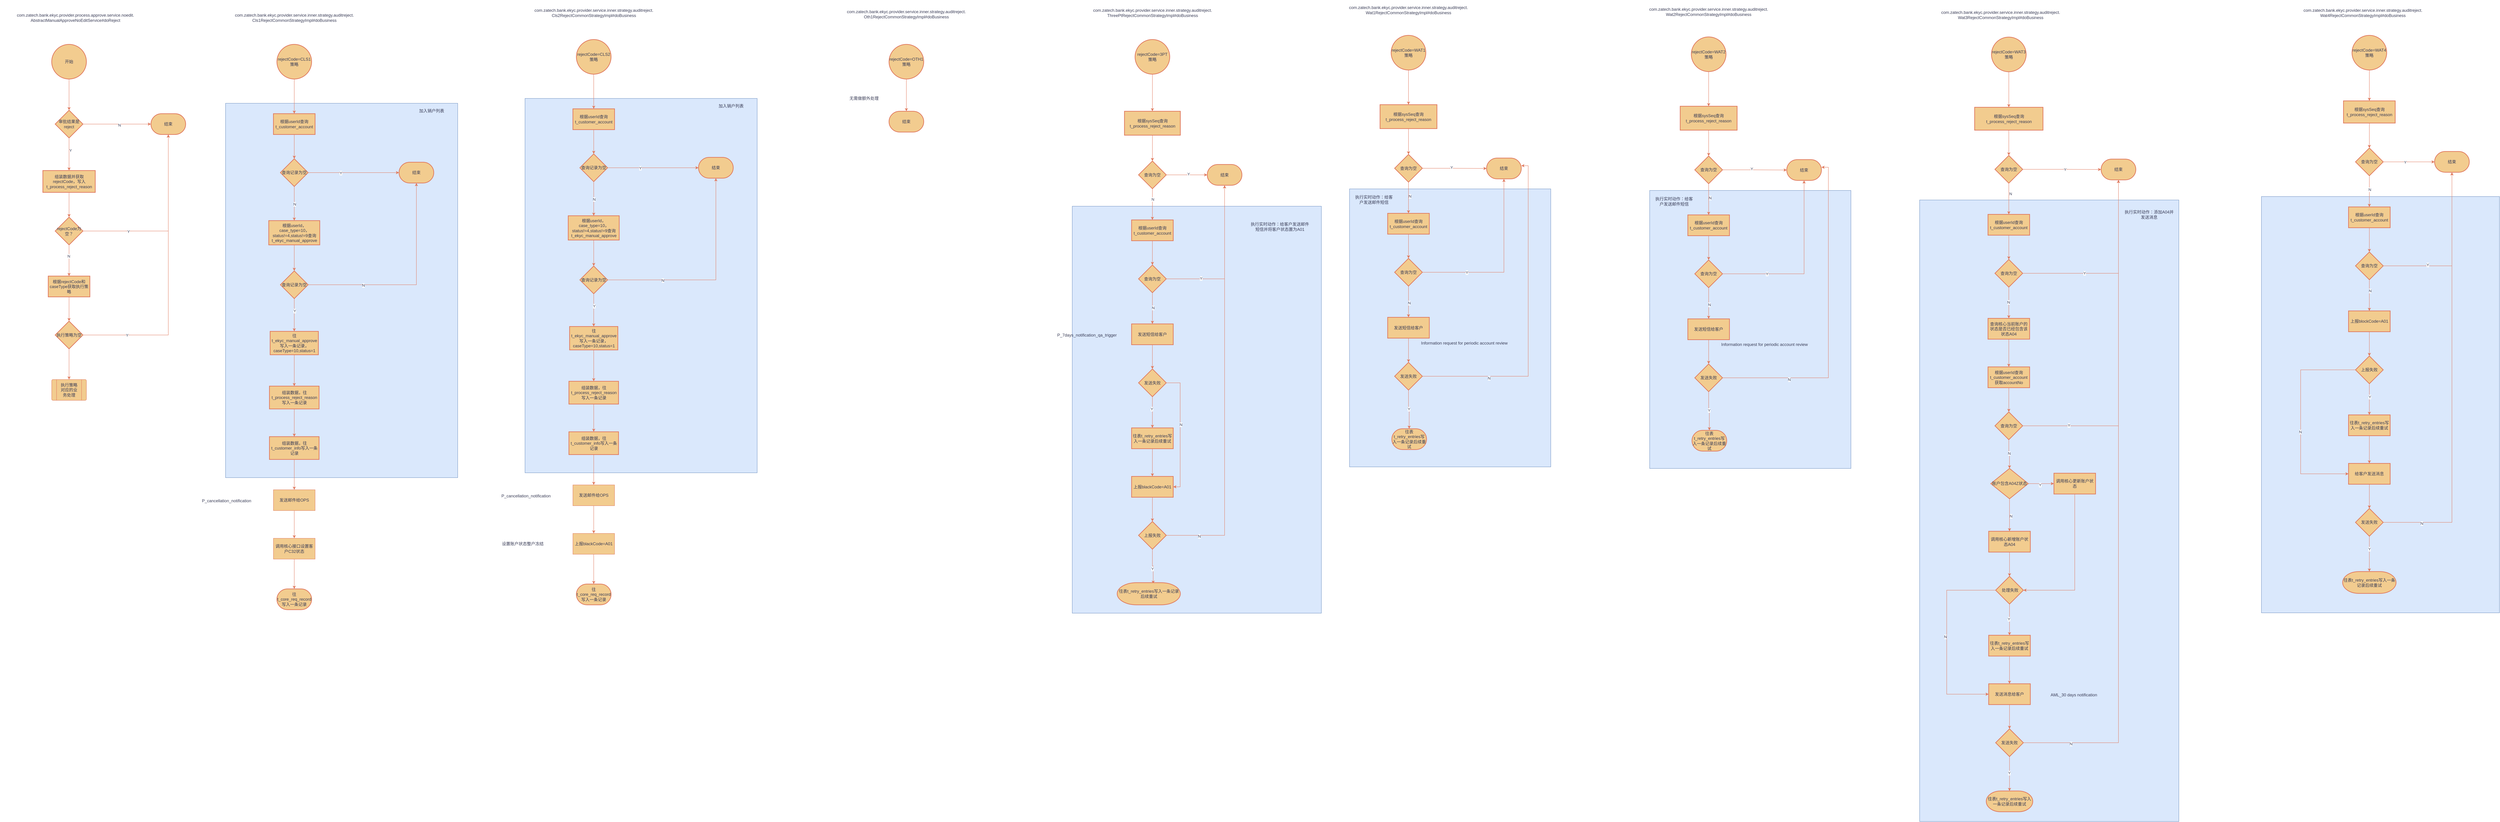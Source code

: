 <mxfile version="26.0.14">
  <diagram name="第 1 页" id="rTBD2qRRZxsazja_bbIo">
    <mxGraphModel dx="1434" dy="1138" grid="0" gridSize="10" guides="1" tooltips="1" connect="1" arrows="1" fold="1" page="0" pageScale="1" pageWidth="827" pageHeight="1169" math="0" shadow="0">
      <root>
        <mxCell id="0" />
        <mxCell id="1" parent="0" />
        <mxCell id="ISMIpiO5yM2ydOalU18I-304" value="" style="rounded=0;whiteSpace=wrap;html=1;strokeColor=#6c8ebf;fillColor=#dae8fc;" vertex="1" parent="1">
          <mxGeometry x="6576" y="495" width="686" height="1201" as="geometry" />
        </mxCell>
        <mxCell id="ISMIpiO5yM2ydOalU18I-265" value="" style="rounded=0;whiteSpace=wrap;html=1;strokeColor=#6c8ebf;fillColor=#dae8fc;" vertex="1" parent="1">
          <mxGeometry x="5591" y="505" width="747" height="1793" as="geometry" />
        </mxCell>
        <mxCell id="ISMIpiO5yM2ydOalU18I-175" value="" style="rounded=0;whiteSpace=wrap;html=1;strokeColor=#6c8ebf;fillColor=#dae8fc;" vertex="1" parent="1">
          <mxGeometry x="3948" y="473" width="580" height="802" as="geometry" />
        </mxCell>
        <mxCell id="ISMIpiO5yM2ydOalU18I-139" value="" style="rounded=0;whiteSpace=wrap;html=1;strokeColor=#6c8ebf;fillColor=#dae8fc;" vertex="1" parent="1">
          <mxGeometry x="3149" y="523" width="718" height="1174" as="geometry" />
        </mxCell>
        <mxCell id="ISMIpiO5yM2ydOalU18I-63" value="" style="rounded=0;whiteSpace=wrap;html=1;strokeColor=#6c8ebf;fillColor=#dae8fc;" vertex="1" parent="1">
          <mxGeometry x="709" y="226" width="669" height="1080" as="geometry" />
        </mxCell>
        <mxCell id="ISMIpiO5yM2ydOalU18I-4" value="" style="edgeStyle=orthogonalEdgeStyle;rounded=0;orthogonalLoop=1;jettySize=auto;html=1;strokeColor=#E07A5F;fontColor=#393C56;fillColor=#F2CC8F;" edge="1" parent="1" source="ISMIpiO5yM2ydOalU18I-1" target="ISMIpiO5yM2ydOalU18I-3">
          <mxGeometry relative="1" as="geometry" />
        </mxCell>
        <mxCell id="ISMIpiO5yM2ydOalU18I-1" value="开始" style="strokeWidth=2;html=1;shape=mxgraph.flowchart.start_2;whiteSpace=wrap;strokeColor=#E07A5F;fontColor=#393C56;fillColor=#F2CC8F;" vertex="1" parent="1">
          <mxGeometry x="208" y="56" width="100" height="100" as="geometry" />
        </mxCell>
        <mxCell id="ISMIpiO5yM2ydOalU18I-2" value="com.zatech.bank.ekyc.provider.process.approve.service.noedit.&lt;div&gt;AbstractManualApproveNoEditService#doReject&lt;/div&gt;" style="text;html=1;align=center;verticalAlign=middle;whiteSpace=wrap;rounded=0;fontColor=#393C56;" vertex="1" parent="1">
          <mxGeometry x="59" y="-66" width="435" height="90" as="geometry" />
        </mxCell>
        <mxCell id="ISMIpiO5yM2ydOalU18I-6" style="edgeStyle=orthogonalEdgeStyle;rounded=0;orthogonalLoop=1;jettySize=auto;html=1;exitX=1;exitY=0.5;exitDx=0;exitDy=0;strokeColor=#E07A5F;fontColor=#393C56;fillColor=#F2CC8F;" edge="1" parent="1" source="ISMIpiO5yM2ydOalU18I-3" target="ISMIpiO5yM2ydOalU18I-5">
          <mxGeometry relative="1" as="geometry" />
        </mxCell>
        <mxCell id="ISMIpiO5yM2ydOalU18I-7" value="N" style="edgeLabel;html=1;align=center;verticalAlign=middle;resizable=0;points=[];strokeColor=#E07A5F;fontColor=#393C56;fillColor=#F2CC8F;" vertex="1" connectable="0" parent="ISMIpiO5yM2ydOalU18I-6">
          <mxGeometry x="0.072" y="-3" relative="1" as="geometry">
            <mxPoint as="offset" />
          </mxGeometry>
        </mxCell>
        <mxCell id="ISMIpiO5yM2ydOalU18I-9" value="" style="edgeStyle=orthogonalEdgeStyle;rounded=0;orthogonalLoop=1;jettySize=auto;html=1;strokeColor=#E07A5F;fontColor=#393C56;fillColor=#F2CC8F;" edge="1" parent="1" source="ISMIpiO5yM2ydOalU18I-3" target="ISMIpiO5yM2ydOalU18I-8">
          <mxGeometry relative="1" as="geometry" />
        </mxCell>
        <mxCell id="ISMIpiO5yM2ydOalU18I-10" value="Y" style="edgeLabel;html=1;align=center;verticalAlign=middle;resizable=0;points=[];strokeColor=#E07A5F;fontColor=#393C56;fillColor=#F2CC8F;" vertex="1" connectable="0" parent="ISMIpiO5yM2ydOalU18I-9">
          <mxGeometry x="-0.244" y="4" relative="1" as="geometry">
            <mxPoint as="offset" />
          </mxGeometry>
        </mxCell>
        <mxCell id="ISMIpiO5yM2ydOalU18I-3" value="审批结果是reject" style="rhombus;whiteSpace=wrap;html=1;fillColor=#F2CC8F;strokeColor=#E07A5F;fontColor=#393C56;strokeWidth=2;" vertex="1" parent="1">
          <mxGeometry x="218" y="246" width="80" height="80" as="geometry" />
        </mxCell>
        <mxCell id="ISMIpiO5yM2ydOalU18I-5" value="结束" style="strokeWidth=2;html=1;shape=mxgraph.flowchart.terminator;whiteSpace=wrap;strokeColor=#E07A5F;fontColor=#393C56;fillColor=#F2CC8F;" vertex="1" parent="1">
          <mxGeometry x="494" y="256" width="100" height="60" as="geometry" />
        </mxCell>
        <mxCell id="ISMIpiO5yM2ydOalU18I-12" value="" style="edgeStyle=orthogonalEdgeStyle;rounded=0;orthogonalLoop=1;jettySize=auto;html=1;strokeColor=#E07A5F;fontColor=#393C56;fillColor=#F2CC8F;" edge="1" parent="1" source="ISMIpiO5yM2ydOalU18I-8" target="ISMIpiO5yM2ydOalU18I-11">
          <mxGeometry relative="1" as="geometry" />
        </mxCell>
        <mxCell id="ISMIpiO5yM2ydOalU18I-8" value="组装数据并获取rejectCode，写入t_process_reject_reason" style="whiteSpace=wrap;html=1;fillColor=#F2CC8F;strokeColor=#E07A5F;fontColor=#393C56;strokeWidth=2;" vertex="1" parent="1">
          <mxGeometry x="182.5" y="420" width="151" height="63" as="geometry" />
        </mxCell>
        <mxCell id="ISMIpiO5yM2ydOalU18I-13" style="edgeStyle=orthogonalEdgeStyle;rounded=0;orthogonalLoop=1;jettySize=auto;html=1;exitX=1;exitY=0.5;exitDx=0;exitDy=0;strokeColor=#E07A5F;fontColor=#393C56;fillColor=#F2CC8F;" edge="1" parent="1" source="ISMIpiO5yM2ydOalU18I-11" target="ISMIpiO5yM2ydOalU18I-5">
          <mxGeometry relative="1" as="geometry" />
        </mxCell>
        <mxCell id="ISMIpiO5yM2ydOalU18I-14" value="Y" style="edgeLabel;html=1;align=center;verticalAlign=middle;resizable=0;points=[];strokeColor=#E07A5F;fontColor=#393C56;fillColor=#F2CC8F;" vertex="1" connectable="0" parent="ISMIpiO5yM2ydOalU18I-13">
          <mxGeometry x="-0.5" relative="1" as="geometry">
            <mxPoint y="1" as="offset" />
          </mxGeometry>
        </mxCell>
        <mxCell id="ISMIpiO5yM2ydOalU18I-16" value="" style="edgeStyle=orthogonalEdgeStyle;rounded=0;orthogonalLoop=1;jettySize=auto;html=1;strokeColor=#E07A5F;fontColor=#393C56;fillColor=#F2CC8F;" edge="1" parent="1" source="ISMIpiO5yM2ydOalU18I-11" target="ISMIpiO5yM2ydOalU18I-15">
          <mxGeometry relative="1" as="geometry" />
        </mxCell>
        <mxCell id="ISMIpiO5yM2ydOalU18I-17" value="N" style="edgeLabel;html=1;align=center;verticalAlign=middle;resizable=0;points=[];strokeColor=#E07A5F;fontColor=#393C56;fillColor=#F2CC8F;" vertex="1" connectable="0" parent="ISMIpiO5yM2ydOalU18I-16">
          <mxGeometry x="-0.3" y="-1" relative="1" as="geometry">
            <mxPoint y="1" as="offset" />
          </mxGeometry>
        </mxCell>
        <mxCell id="ISMIpiO5yM2ydOalU18I-11" value="rejectCode为空？" style="rhombus;whiteSpace=wrap;html=1;fillColor=#F2CC8F;strokeColor=#E07A5F;fontColor=#393C56;strokeWidth=2;" vertex="1" parent="1">
          <mxGeometry x="218" y="554.5" width="80" height="80" as="geometry" />
        </mxCell>
        <mxCell id="ISMIpiO5yM2ydOalU18I-19" value="" style="edgeStyle=orthogonalEdgeStyle;rounded=0;orthogonalLoop=1;jettySize=auto;html=1;strokeColor=#E07A5F;fontColor=#393C56;fillColor=#F2CC8F;" edge="1" parent="1" source="ISMIpiO5yM2ydOalU18I-15" target="ISMIpiO5yM2ydOalU18I-18">
          <mxGeometry relative="1" as="geometry" />
        </mxCell>
        <mxCell id="ISMIpiO5yM2ydOalU18I-15" value="根据rejectCode和caseType获取执行策略" style="whiteSpace=wrap;html=1;fillColor=#F2CC8F;strokeColor=#E07A5F;fontColor=#393C56;strokeWidth=2;" vertex="1" parent="1">
          <mxGeometry x="198" y="724.5" width="120" height="60" as="geometry" />
        </mxCell>
        <mxCell id="ISMIpiO5yM2ydOalU18I-20" style="edgeStyle=orthogonalEdgeStyle;rounded=0;orthogonalLoop=1;jettySize=auto;html=1;exitX=1;exitY=0.5;exitDx=0;exitDy=0;strokeColor=#E07A5F;fontColor=#393C56;fillColor=#F2CC8F;" edge="1" parent="1" source="ISMIpiO5yM2ydOalU18I-18" target="ISMIpiO5yM2ydOalU18I-5">
          <mxGeometry relative="1" as="geometry" />
        </mxCell>
        <mxCell id="ISMIpiO5yM2ydOalU18I-21" value="Y" style="edgeLabel;html=1;align=center;verticalAlign=middle;resizable=0;points=[];strokeColor=#E07A5F;fontColor=#393C56;fillColor=#F2CC8F;" vertex="1" connectable="0" parent="ISMIpiO5yM2ydOalU18I-20">
          <mxGeometry x="-0.692" y="1" relative="1" as="geometry">
            <mxPoint y="1" as="offset" />
          </mxGeometry>
        </mxCell>
        <mxCell id="ISMIpiO5yM2ydOalU18I-23" style="edgeStyle=orthogonalEdgeStyle;rounded=0;orthogonalLoop=1;jettySize=auto;html=1;exitX=0.5;exitY=1;exitDx=0;exitDy=0;strokeColor=#E07A5F;fontColor=#393C56;fillColor=#F2CC8F;" edge="1" parent="1" source="ISMIpiO5yM2ydOalU18I-18" target="ISMIpiO5yM2ydOalU18I-22">
          <mxGeometry relative="1" as="geometry" />
        </mxCell>
        <mxCell id="ISMIpiO5yM2ydOalU18I-18" value="执行策略为空" style="rhombus;whiteSpace=wrap;html=1;fillColor=#F2CC8F;strokeColor=#E07A5F;fontColor=#393C56;strokeWidth=2;" vertex="1" parent="1">
          <mxGeometry x="218" y="854.5" width="80" height="80" as="geometry" />
        </mxCell>
        <mxCell id="ISMIpiO5yM2ydOalU18I-22" value="" style="verticalLabelPosition=bottom;verticalAlign=top;html=1;shape=process;whiteSpace=wrap;rounded=1;size=0.14;arcSize=6;strokeColor=#E07A5F;fontColor=#393C56;fillColor=#F2CC8F;" vertex="1" parent="1">
          <mxGeometry x="208" y="1023" width="100" height="60" as="geometry" />
        </mxCell>
        <mxCell id="ISMIpiO5yM2ydOalU18I-27" value="执行策略对应的业务处理" style="text;html=1;align=center;verticalAlign=middle;whiteSpace=wrap;rounded=0;fontColor=#393C56;" vertex="1" parent="1">
          <mxGeometry x="228" y="1038" width="60" height="30" as="geometry" />
        </mxCell>
        <mxCell id="ISMIpiO5yM2ydOalU18I-31" value="" style="edgeStyle=orthogonalEdgeStyle;rounded=0;orthogonalLoop=1;jettySize=auto;html=1;strokeColor=#E07A5F;fontColor=#393C56;fillColor=#F2CC8F;" edge="1" parent="1" source="ISMIpiO5yM2ydOalU18I-28" target="ISMIpiO5yM2ydOalU18I-30">
          <mxGeometry relative="1" as="geometry" />
        </mxCell>
        <mxCell id="ISMIpiO5yM2ydOalU18I-28" value="rejectCode=CLS1策略" style="strokeWidth=2;html=1;shape=mxgraph.flowchart.start_2;whiteSpace=wrap;strokeColor=#E07A5F;fontColor=#393C56;fillColor=#F2CC8F;" vertex="1" parent="1">
          <mxGeometry x="857" y="56" width="100" height="100" as="geometry" />
        </mxCell>
        <mxCell id="ISMIpiO5yM2ydOalU18I-29" value="com.zatech.bank.ekyc.provider.service.inner.strategy.auditreject.&lt;div&gt;Cls1RejectCommonStrategyImpl#doBusiness&lt;/div&gt;" style="text;html=1;align=center;verticalAlign=middle;whiteSpace=wrap;rounded=0;fontColor=#393C56;" vertex="1" parent="1">
          <mxGeometry x="711.5" y="-58" width="391" height="74" as="geometry" />
        </mxCell>
        <mxCell id="ISMIpiO5yM2ydOalU18I-33" value="" style="edgeStyle=orthogonalEdgeStyle;rounded=0;orthogonalLoop=1;jettySize=auto;html=1;strokeColor=#E07A5F;fontColor=#393C56;fillColor=#F2CC8F;" edge="1" parent="1" source="ISMIpiO5yM2ydOalU18I-30" target="ISMIpiO5yM2ydOalU18I-32">
          <mxGeometry relative="1" as="geometry" />
        </mxCell>
        <mxCell id="ISMIpiO5yM2ydOalU18I-30" value="根据userId查询t_customer_account" style="whiteSpace=wrap;html=1;fillColor=#F2CC8F;strokeColor=#E07A5F;fontColor=#393C56;strokeWidth=2;" vertex="1" parent="1">
          <mxGeometry x="847" y="256" width="120" height="60" as="geometry" />
        </mxCell>
        <mxCell id="ISMIpiO5yM2ydOalU18I-35" style="edgeStyle=orthogonalEdgeStyle;rounded=0;orthogonalLoop=1;jettySize=auto;html=1;exitX=1;exitY=0.5;exitDx=0;exitDy=0;strokeColor=#E07A5F;fontColor=#393C56;fillColor=#F2CC8F;" edge="1" parent="1" source="ISMIpiO5yM2ydOalU18I-32" target="ISMIpiO5yM2ydOalU18I-34">
          <mxGeometry relative="1" as="geometry" />
        </mxCell>
        <mxCell id="ISMIpiO5yM2ydOalU18I-36" value="Y" style="edgeLabel;html=1;align=center;verticalAlign=middle;resizable=0;points=[];strokeColor=#E07A5F;fontColor=#393C56;fillColor=#F2CC8F;" vertex="1" connectable="0" parent="ISMIpiO5yM2ydOalU18I-35">
          <mxGeometry x="-0.282" y="-1" relative="1" as="geometry">
            <mxPoint as="offset" />
          </mxGeometry>
        </mxCell>
        <mxCell id="ISMIpiO5yM2ydOalU18I-38" value="" style="edgeStyle=orthogonalEdgeStyle;rounded=0;orthogonalLoop=1;jettySize=auto;html=1;strokeColor=#E07A5F;fontColor=#393C56;fillColor=#F2CC8F;" edge="1" parent="1" source="ISMIpiO5yM2ydOalU18I-32" target="ISMIpiO5yM2ydOalU18I-37">
          <mxGeometry relative="1" as="geometry" />
        </mxCell>
        <mxCell id="ISMIpiO5yM2ydOalU18I-39" value="N" style="edgeLabel;html=1;align=center;verticalAlign=middle;resizable=0;points=[];strokeColor=#E07A5F;fontColor=#393C56;fillColor=#F2CC8F;" vertex="1" connectable="0" parent="ISMIpiO5yM2ydOalU18I-38">
          <mxGeometry x="0.022" y="1" relative="1" as="geometry">
            <mxPoint as="offset" />
          </mxGeometry>
        </mxCell>
        <mxCell id="ISMIpiO5yM2ydOalU18I-32" value="查询记录为空" style="rhombus;whiteSpace=wrap;html=1;fillColor=#F2CC8F;strokeColor=#E07A5F;fontColor=#393C56;strokeWidth=2;" vertex="1" parent="1">
          <mxGeometry x="867" y="386" width="80" height="80" as="geometry" />
        </mxCell>
        <mxCell id="ISMIpiO5yM2ydOalU18I-34" value="结束" style="strokeWidth=2;html=1;shape=mxgraph.flowchart.terminator;whiteSpace=wrap;strokeColor=#E07A5F;fontColor=#393C56;fillColor=#F2CC8F;" vertex="1" parent="1">
          <mxGeometry x="1209" y="396" width="100" height="60" as="geometry" />
        </mxCell>
        <mxCell id="ISMIpiO5yM2ydOalU18I-41" value="" style="edgeStyle=orthogonalEdgeStyle;rounded=0;orthogonalLoop=1;jettySize=auto;html=1;strokeColor=#E07A5F;fontColor=#393C56;fillColor=#F2CC8F;" edge="1" parent="1" source="ISMIpiO5yM2ydOalU18I-37" target="ISMIpiO5yM2ydOalU18I-40">
          <mxGeometry relative="1" as="geometry" />
        </mxCell>
        <mxCell id="ISMIpiO5yM2ydOalU18I-37" value="根据userId，case_type=10，status!=4,status!=9查询t_ekyc_manual_approve" style="whiteSpace=wrap;html=1;fillColor=#F2CC8F;strokeColor=#E07A5F;fontColor=#393C56;strokeWidth=2;" vertex="1" parent="1">
          <mxGeometry x="833.5" y="564.5" width="147" height="70" as="geometry" />
        </mxCell>
        <mxCell id="ISMIpiO5yM2ydOalU18I-45" value="" style="edgeStyle=orthogonalEdgeStyle;rounded=0;orthogonalLoop=1;jettySize=auto;html=1;strokeColor=#E07A5F;fontColor=#393C56;fillColor=#F2CC8F;" edge="1" parent="1" source="ISMIpiO5yM2ydOalU18I-40" target="ISMIpiO5yM2ydOalU18I-44">
          <mxGeometry relative="1" as="geometry" />
        </mxCell>
        <mxCell id="ISMIpiO5yM2ydOalU18I-46" value="Y" style="edgeLabel;html=1;align=center;verticalAlign=middle;resizable=0;points=[];strokeColor=#E07A5F;fontColor=#393C56;fillColor=#F2CC8F;" vertex="1" connectable="0" parent="ISMIpiO5yM2ydOalU18I-45">
          <mxGeometry x="-0.278" y="1" relative="1" as="geometry">
            <mxPoint y="1" as="offset" />
          </mxGeometry>
        </mxCell>
        <mxCell id="ISMIpiO5yM2ydOalU18I-40" value="查询记录为空" style="rhombus;whiteSpace=wrap;html=1;fillColor=#F2CC8F;strokeColor=#E07A5F;fontColor=#393C56;strokeWidth=2;" vertex="1" parent="1">
          <mxGeometry x="867" y="709.5" width="80" height="80" as="geometry" />
        </mxCell>
        <mxCell id="ISMIpiO5yM2ydOalU18I-42" style="edgeStyle=orthogonalEdgeStyle;rounded=0;orthogonalLoop=1;jettySize=auto;html=1;exitX=1;exitY=0.5;exitDx=0;exitDy=0;entryX=0.5;entryY=1;entryDx=0;entryDy=0;entryPerimeter=0;strokeColor=#E07A5F;fontColor=#393C56;fillColor=#F2CC8F;" edge="1" parent="1" source="ISMIpiO5yM2ydOalU18I-40" target="ISMIpiO5yM2ydOalU18I-34">
          <mxGeometry relative="1" as="geometry" />
        </mxCell>
        <mxCell id="ISMIpiO5yM2ydOalU18I-43" value="N" style="edgeLabel;html=1;align=center;verticalAlign=middle;resizable=0;points=[];strokeColor=#E07A5F;fontColor=#393C56;fillColor=#F2CC8F;" vertex="1" connectable="0" parent="ISMIpiO5yM2ydOalU18I-42">
          <mxGeometry x="-0.475" relative="1" as="geometry">
            <mxPoint y="1" as="offset" />
          </mxGeometry>
        </mxCell>
        <mxCell id="ISMIpiO5yM2ydOalU18I-48" value="" style="edgeStyle=orthogonalEdgeStyle;rounded=0;orthogonalLoop=1;jettySize=auto;html=1;strokeColor=#E07A5F;fontColor=#393C56;fillColor=#F2CC8F;" edge="1" parent="1" source="ISMIpiO5yM2ydOalU18I-44" target="ISMIpiO5yM2ydOalU18I-47">
          <mxGeometry relative="1" as="geometry" />
        </mxCell>
        <mxCell id="ISMIpiO5yM2ydOalU18I-44" value="往t_ekyc_manual_approve写入一条记录，caseType=10,status=1" style="whiteSpace=wrap;html=1;fillColor=#F2CC8F;strokeColor=#E07A5F;fontColor=#393C56;strokeWidth=2;" vertex="1" parent="1">
          <mxGeometry x="837.5" y="884" width="139" height="67.5" as="geometry" />
        </mxCell>
        <mxCell id="ISMIpiO5yM2ydOalU18I-50" value="" style="edgeStyle=orthogonalEdgeStyle;rounded=0;orthogonalLoop=1;jettySize=auto;html=1;strokeColor=#E07A5F;fontColor=#393C56;fillColor=#F2CC8F;" edge="1" parent="1" source="ISMIpiO5yM2ydOalU18I-47" target="ISMIpiO5yM2ydOalU18I-49">
          <mxGeometry relative="1" as="geometry" />
        </mxCell>
        <mxCell id="ISMIpiO5yM2ydOalU18I-47" value="组装数据，往t_process_reject_reason写入一条记录" style="whiteSpace=wrap;html=1;fillColor=#F2CC8F;strokeColor=#E07A5F;fontColor=#393C56;strokeWidth=2;" vertex="1" parent="1">
          <mxGeometry x="835.5" y="1042" width="143" height="65.75" as="geometry" />
        </mxCell>
        <mxCell id="ISMIpiO5yM2ydOalU18I-57" style="edgeStyle=orthogonalEdgeStyle;rounded=0;orthogonalLoop=1;jettySize=auto;html=1;exitX=0.5;exitY=1;exitDx=0;exitDy=0;strokeColor=#E07A5F;fontColor=#393C56;fillColor=#F2CC8F;" edge="1" parent="1" source="ISMIpiO5yM2ydOalU18I-49" target="ISMIpiO5yM2ydOalU18I-56">
          <mxGeometry relative="1" as="geometry" />
        </mxCell>
        <mxCell id="ISMIpiO5yM2ydOalU18I-49" value="组装数据，往t_customer_info写入一条记录" style="whiteSpace=wrap;html=1;fillColor=#F2CC8F;strokeColor=#E07A5F;fontColor=#393C56;strokeWidth=2;" vertex="1" parent="1">
          <mxGeometry x="835.5" y="1187.75" width="143" height="65.75" as="geometry" />
        </mxCell>
        <mxCell id="ISMIpiO5yM2ydOalU18I-52" value="加入销户列表" style="text;html=1;align=center;verticalAlign=middle;whiteSpace=wrap;rounded=0;fontColor=#393C56;" vertex="1" parent="1">
          <mxGeometry x="1251" y="237" width="104" height="22" as="geometry" />
        </mxCell>
        <mxCell id="ISMIpiO5yM2ydOalU18I-60" value="" style="edgeStyle=orthogonalEdgeStyle;rounded=0;orthogonalLoop=1;jettySize=auto;html=1;strokeColor=#E07A5F;fontColor=#393C56;fillColor=#F2CC8F;" edge="1" parent="1" source="ISMIpiO5yM2ydOalU18I-56" target="ISMIpiO5yM2ydOalU18I-59">
          <mxGeometry relative="1" as="geometry" />
        </mxCell>
        <mxCell id="ISMIpiO5yM2ydOalU18I-56" value="发送邮件给OPS" style="rounded=0;whiteSpace=wrap;html=1;strokeColor=#E07A5F;fontColor=#393C56;fillColor=#F2CC8F;" vertex="1" parent="1">
          <mxGeometry x="847" y="1341" width="120" height="60" as="geometry" />
        </mxCell>
        <mxCell id="ISMIpiO5yM2ydOalU18I-58" value="P_cancellation_notification" style="text;html=1;align=center;verticalAlign=middle;whiteSpace=wrap;rounded=0;fontColor=#393C56;" vertex="1" parent="1">
          <mxGeometry x="682" y="1358" width="60" height="30" as="geometry" />
        </mxCell>
        <mxCell id="ISMIpiO5yM2ydOalU18I-59" value="调用核心接口设置客户C32状态" style="rounded=0;whiteSpace=wrap;html=1;strokeColor=#E07A5F;fontColor=#393C56;fillColor=#F2CC8F;" vertex="1" parent="1">
          <mxGeometry x="847" y="1481" width="120" height="60" as="geometry" />
        </mxCell>
        <mxCell id="ISMIpiO5yM2ydOalU18I-61" value="往t_core_req_record写入一条记录" style="strokeWidth=2;html=1;shape=mxgraph.flowchart.terminator;whiteSpace=wrap;strokeColor=#E07A5F;fontColor=#393C56;fillColor=#F2CC8F;" vertex="1" parent="1">
          <mxGeometry x="857" y="1627" width="100" height="60" as="geometry" />
        </mxCell>
        <mxCell id="ISMIpiO5yM2ydOalU18I-62" style="edgeStyle=orthogonalEdgeStyle;rounded=0;orthogonalLoop=1;jettySize=auto;html=1;exitX=0.5;exitY=1;exitDx=0;exitDy=0;entryX=0.5;entryY=0;entryDx=0;entryDy=0;entryPerimeter=0;strokeColor=#E07A5F;fontColor=#393C56;fillColor=#F2CC8F;" edge="1" parent="1" source="ISMIpiO5yM2ydOalU18I-59" target="ISMIpiO5yM2ydOalU18I-61">
          <mxGeometry relative="1" as="geometry" />
        </mxCell>
        <mxCell id="ISMIpiO5yM2ydOalU18I-66" value="" style="rounded=0;whiteSpace=wrap;html=1;strokeColor=#6c8ebf;fillColor=#dae8fc;" vertex="1" parent="1">
          <mxGeometry x="1572" y="212" width="669" height="1080" as="geometry" />
        </mxCell>
        <mxCell id="ISMIpiO5yM2ydOalU18I-67" value="" style="edgeStyle=orthogonalEdgeStyle;rounded=0;orthogonalLoop=1;jettySize=auto;html=1;strokeColor=#E07A5F;fontColor=#393C56;fillColor=#F2CC8F;" edge="1" parent="1" source="ISMIpiO5yM2ydOalU18I-68" target="ISMIpiO5yM2ydOalU18I-71">
          <mxGeometry relative="1" as="geometry" />
        </mxCell>
        <mxCell id="ISMIpiO5yM2ydOalU18I-68" value="rejectCode=CLS2策略" style="strokeWidth=2;html=1;shape=mxgraph.flowchart.start_2;whiteSpace=wrap;strokeColor=#E07A5F;fontColor=#393C56;fillColor=#F2CC8F;" vertex="1" parent="1">
          <mxGeometry x="1720" y="42" width="100" height="100" as="geometry" />
        </mxCell>
        <mxCell id="ISMIpiO5yM2ydOalU18I-69" value="com.zatech.bank.ekyc.provider.service.inner.strategy.auditreject.&lt;div&gt;Cls2RejectCommonStrategyImpl#doBusiness&lt;/div&gt;" style="text;html=1;align=center;verticalAlign=middle;whiteSpace=wrap;rounded=0;fontColor=#393C56;" vertex="1" parent="1">
          <mxGeometry x="1574.5" y="-72" width="391" height="74" as="geometry" />
        </mxCell>
        <mxCell id="ISMIpiO5yM2ydOalU18I-70" value="" style="edgeStyle=orthogonalEdgeStyle;rounded=0;orthogonalLoop=1;jettySize=auto;html=1;strokeColor=#E07A5F;fontColor=#393C56;fillColor=#F2CC8F;" edge="1" parent="1" source="ISMIpiO5yM2ydOalU18I-71" target="ISMIpiO5yM2ydOalU18I-76">
          <mxGeometry relative="1" as="geometry" />
        </mxCell>
        <mxCell id="ISMIpiO5yM2ydOalU18I-71" value="根据userId查询t_customer_account" style="whiteSpace=wrap;html=1;fillColor=#F2CC8F;strokeColor=#E07A5F;fontColor=#393C56;strokeWidth=2;" vertex="1" parent="1">
          <mxGeometry x="1710" y="242" width="120" height="60" as="geometry" />
        </mxCell>
        <mxCell id="ISMIpiO5yM2ydOalU18I-72" style="edgeStyle=orthogonalEdgeStyle;rounded=0;orthogonalLoop=1;jettySize=auto;html=1;exitX=1;exitY=0.5;exitDx=0;exitDy=0;strokeColor=#E07A5F;fontColor=#393C56;fillColor=#F2CC8F;" edge="1" parent="1" source="ISMIpiO5yM2ydOalU18I-76" target="ISMIpiO5yM2ydOalU18I-77">
          <mxGeometry relative="1" as="geometry" />
        </mxCell>
        <mxCell id="ISMIpiO5yM2ydOalU18I-73" value="Y" style="edgeLabel;html=1;align=center;verticalAlign=middle;resizable=0;points=[];strokeColor=#E07A5F;fontColor=#393C56;fillColor=#F2CC8F;" vertex="1" connectable="0" parent="ISMIpiO5yM2ydOalU18I-72">
          <mxGeometry x="-0.282" y="-1" relative="1" as="geometry">
            <mxPoint as="offset" />
          </mxGeometry>
        </mxCell>
        <mxCell id="ISMIpiO5yM2ydOalU18I-74" value="" style="edgeStyle=orthogonalEdgeStyle;rounded=0;orthogonalLoop=1;jettySize=auto;html=1;strokeColor=#E07A5F;fontColor=#393C56;fillColor=#F2CC8F;" edge="1" parent="1" source="ISMIpiO5yM2ydOalU18I-76" target="ISMIpiO5yM2ydOalU18I-79">
          <mxGeometry relative="1" as="geometry" />
        </mxCell>
        <mxCell id="ISMIpiO5yM2ydOalU18I-75" value="N" style="edgeLabel;html=1;align=center;verticalAlign=middle;resizable=0;points=[];strokeColor=#E07A5F;fontColor=#393C56;fillColor=#F2CC8F;" vertex="1" connectable="0" parent="ISMIpiO5yM2ydOalU18I-74">
          <mxGeometry x="0.022" y="1" relative="1" as="geometry">
            <mxPoint as="offset" />
          </mxGeometry>
        </mxCell>
        <mxCell id="ISMIpiO5yM2ydOalU18I-76" value="查询记录为空" style="rhombus;whiteSpace=wrap;html=1;fillColor=#F2CC8F;strokeColor=#E07A5F;fontColor=#393C56;strokeWidth=2;" vertex="1" parent="1">
          <mxGeometry x="1730" y="372" width="80" height="80" as="geometry" />
        </mxCell>
        <mxCell id="ISMIpiO5yM2ydOalU18I-77" value="结束" style="strokeWidth=2;html=1;shape=mxgraph.flowchart.terminator;whiteSpace=wrap;strokeColor=#E07A5F;fontColor=#393C56;fillColor=#F2CC8F;" vertex="1" parent="1">
          <mxGeometry x="2072" y="382" width="100" height="60" as="geometry" />
        </mxCell>
        <mxCell id="ISMIpiO5yM2ydOalU18I-78" value="" style="edgeStyle=orthogonalEdgeStyle;rounded=0;orthogonalLoop=1;jettySize=auto;html=1;strokeColor=#E07A5F;fontColor=#393C56;fillColor=#F2CC8F;" edge="1" parent="1" source="ISMIpiO5yM2ydOalU18I-79" target="ISMIpiO5yM2ydOalU18I-82">
          <mxGeometry relative="1" as="geometry" />
        </mxCell>
        <mxCell id="ISMIpiO5yM2ydOalU18I-79" value="根据userId，case_type=10，status!=4,status!=9查询t_ekyc_manual_approve" style="whiteSpace=wrap;html=1;fillColor=#F2CC8F;strokeColor=#E07A5F;fontColor=#393C56;strokeWidth=2;" vertex="1" parent="1">
          <mxGeometry x="1696.5" y="550.5" width="147" height="70" as="geometry" />
        </mxCell>
        <mxCell id="ISMIpiO5yM2ydOalU18I-80" value="" style="edgeStyle=orthogonalEdgeStyle;rounded=0;orthogonalLoop=1;jettySize=auto;html=1;strokeColor=#E07A5F;fontColor=#393C56;fillColor=#F2CC8F;" edge="1" parent="1" source="ISMIpiO5yM2ydOalU18I-82" target="ISMIpiO5yM2ydOalU18I-86">
          <mxGeometry relative="1" as="geometry" />
        </mxCell>
        <mxCell id="ISMIpiO5yM2ydOalU18I-81" value="Y" style="edgeLabel;html=1;align=center;verticalAlign=middle;resizable=0;points=[];strokeColor=#E07A5F;fontColor=#393C56;fillColor=#F2CC8F;" vertex="1" connectable="0" parent="ISMIpiO5yM2ydOalU18I-80">
          <mxGeometry x="-0.278" y="1" relative="1" as="geometry">
            <mxPoint y="1" as="offset" />
          </mxGeometry>
        </mxCell>
        <mxCell id="ISMIpiO5yM2ydOalU18I-82" value="查询记录为空" style="rhombus;whiteSpace=wrap;html=1;fillColor=#F2CC8F;strokeColor=#E07A5F;fontColor=#393C56;strokeWidth=2;" vertex="1" parent="1">
          <mxGeometry x="1730" y="695.5" width="80" height="80" as="geometry" />
        </mxCell>
        <mxCell id="ISMIpiO5yM2ydOalU18I-83" style="edgeStyle=orthogonalEdgeStyle;rounded=0;orthogonalLoop=1;jettySize=auto;html=1;exitX=1;exitY=0.5;exitDx=0;exitDy=0;entryX=0.5;entryY=1;entryDx=0;entryDy=0;entryPerimeter=0;strokeColor=#E07A5F;fontColor=#393C56;fillColor=#F2CC8F;" edge="1" parent="1" source="ISMIpiO5yM2ydOalU18I-82" target="ISMIpiO5yM2ydOalU18I-77">
          <mxGeometry relative="1" as="geometry" />
        </mxCell>
        <mxCell id="ISMIpiO5yM2ydOalU18I-84" value="N" style="edgeLabel;html=1;align=center;verticalAlign=middle;resizable=0;points=[];strokeColor=#E07A5F;fontColor=#393C56;fillColor=#F2CC8F;" vertex="1" connectable="0" parent="ISMIpiO5yM2ydOalU18I-83">
          <mxGeometry x="-0.475" relative="1" as="geometry">
            <mxPoint y="1" as="offset" />
          </mxGeometry>
        </mxCell>
        <mxCell id="ISMIpiO5yM2ydOalU18I-85" value="" style="edgeStyle=orthogonalEdgeStyle;rounded=0;orthogonalLoop=1;jettySize=auto;html=1;strokeColor=#E07A5F;fontColor=#393C56;fillColor=#F2CC8F;" edge="1" parent="1" source="ISMIpiO5yM2ydOalU18I-86" target="ISMIpiO5yM2ydOalU18I-88">
          <mxGeometry relative="1" as="geometry" />
        </mxCell>
        <mxCell id="ISMIpiO5yM2ydOalU18I-86" value="往t_ekyc_manual_approve写入一条记录，caseType=10,status=1" style="whiteSpace=wrap;html=1;fillColor=#F2CC8F;strokeColor=#E07A5F;fontColor=#393C56;strokeWidth=2;" vertex="1" parent="1">
          <mxGeometry x="1700.5" y="870" width="139" height="67.5" as="geometry" />
        </mxCell>
        <mxCell id="ISMIpiO5yM2ydOalU18I-87" value="" style="edgeStyle=orthogonalEdgeStyle;rounded=0;orthogonalLoop=1;jettySize=auto;html=1;strokeColor=#E07A5F;fontColor=#393C56;fillColor=#F2CC8F;" edge="1" parent="1" source="ISMIpiO5yM2ydOalU18I-88" target="ISMIpiO5yM2ydOalU18I-90">
          <mxGeometry relative="1" as="geometry" />
        </mxCell>
        <mxCell id="ISMIpiO5yM2ydOalU18I-88" value="组装数据，往t_process_reject_reason写入一条记录" style="whiteSpace=wrap;html=1;fillColor=#F2CC8F;strokeColor=#E07A5F;fontColor=#393C56;strokeWidth=2;" vertex="1" parent="1">
          <mxGeometry x="1698.5" y="1028" width="143" height="65.75" as="geometry" />
        </mxCell>
        <mxCell id="ISMIpiO5yM2ydOalU18I-89" style="edgeStyle=orthogonalEdgeStyle;rounded=0;orthogonalLoop=1;jettySize=auto;html=1;exitX=0.5;exitY=1;exitDx=0;exitDy=0;strokeColor=#E07A5F;fontColor=#393C56;fillColor=#F2CC8F;" edge="1" parent="1" source="ISMIpiO5yM2ydOalU18I-90" target="ISMIpiO5yM2ydOalU18I-93">
          <mxGeometry relative="1" as="geometry" />
        </mxCell>
        <mxCell id="ISMIpiO5yM2ydOalU18I-90" value="组装数据，往t_customer_info写入一条记录" style="whiteSpace=wrap;html=1;fillColor=#F2CC8F;strokeColor=#E07A5F;fontColor=#393C56;strokeWidth=2;" vertex="1" parent="1">
          <mxGeometry x="1698.5" y="1173.75" width="143" height="65.75" as="geometry" />
        </mxCell>
        <mxCell id="ISMIpiO5yM2ydOalU18I-91" value="加入销户列表" style="text;html=1;align=center;verticalAlign=middle;whiteSpace=wrap;rounded=0;fontColor=#393C56;" vertex="1" parent="1">
          <mxGeometry x="2114" y="223" width="104" height="22" as="geometry" />
        </mxCell>
        <mxCell id="ISMIpiO5yM2ydOalU18I-92" value="" style="edgeStyle=orthogonalEdgeStyle;rounded=0;orthogonalLoop=1;jettySize=auto;html=1;strokeColor=#E07A5F;fontColor=#393C56;fillColor=#F2CC8F;" edge="1" parent="1" source="ISMIpiO5yM2ydOalU18I-93" target="ISMIpiO5yM2ydOalU18I-95">
          <mxGeometry relative="1" as="geometry" />
        </mxCell>
        <mxCell id="ISMIpiO5yM2ydOalU18I-93" value="发送邮件给OPS" style="rounded=0;whiteSpace=wrap;html=1;strokeColor=#E07A5F;fontColor=#393C56;fillColor=#F2CC8F;" vertex="1" parent="1">
          <mxGeometry x="1710" y="1327" width="120" height="60" as="geometry" />
        </mxCell>
        <mxCell id="ISMIpiO5yM2ydOalU18I-94" value="P_cancellation_notification" style="text;html=1;align=center;verticalAlign=middle;whiteSpace=wrap;rounded=0;fontColor=#393C56;" vertex="1" parent="1">
          <mxGeometry x="1545" y="1344" width="60" height="30" as="geometry" />
        </mxCell>
        <mxCell id="ISMIpiO5yM2ydOalU18I-95" value="上报blackCode=A01" style="rounded=0;whiteSpace=wrap;html=1;strokeColor=#E07A5F;fontColor=#393C56;fillColor=#F2CC8F;" vertex="1" parent="1">
          <mxGeometry x="1710" y="1467" width="120" height="60" as="geometry" />
        </mxCell>
        <mxCell id="ISMIpiO5yM2ydOalU18I-96" value="往t_core_req_record写入一条记录" style="strokeWidth=2;html=1;shape=mxgraph.flowchart.terminator;whiteSpace=wrap;strokeColor=#E07A5F;fontColor=#393C56;fillColor=#F2CC8F;" vertex="1" parent="1">
          <mxGeometry x="1720" y="1613" width="100" height="60" as="geometry" />
        </mxCell>
        <mxCell id="ISMIpiO5yM2ydOalU18I-97" style="edgeStyle=orthogonalEdgeStyle;rounded=0;orthogonalLoop=1;jettySize=auto;html=1;exitX=0.5;exitY=1;exitDx=0;exitDy=0;entryX=0.5;entryY=0;entryDx=0;entryDy=0;entryPerimeter=0;strokeColor=#E07A5F;fontColor=#393C56;fillColor=#F2CC8F;" edge="1" parent="1" source="ISMIpiO5yM2ydOalU18I-95" target="ISMIpiO5yM2ydOalU18I-96">
          <mxGeometry relative="1" as="geometry" />
        </mxCell>
        <mxCell id="ISMIpiO5yM2ydOalU18I-98" value="设置账户状态整户冻结" style="text;html=1;align=center;verticalAlign=middle;whiteSpace=wrap;rounded=0;fontColor=#393C56;" vertex="1" parent="1">
          <mxGeometry x="1503" y="1477" width="125" height="40" as="geometry" />
        </mxCell>
        <mxCell id="ISMIpiO5yM2ydOalU18I-99" value="rejectCode=OTH1策略" style="strokeWidth=2;html=1;shape=mxgraph.flowchart.start_2;whiteSpace=wrap;strokeColor=#E07A5F;fontColor=#393C56;fillColor=#F2CC8F;" vertex="1" parent="1">
          <mxGeometry x="2621" y="56" width="100" height="100" as="geometry" />
        </mxCell>
        <mxCell id="ISMIpiO5yM2ydOalU18I-100" value="com.zatech.bank.ekyc.provider.service.inner.strategy.auditreject.&lt;div&gt;Oth1RejectCommonStrategyImpl#doBusiness&lt;/div&gt;" style="text;html=1;align=center;verticalAlign=middle;whiteSpace=wrap;rounded=0;fontColor=#393C56;" vertex="1" parent="1">
          <mxGeometry x="2396" y="-66" width="550" height="70" as="geometry" />
        </mxCell>
        <mxCell id="ISMIpiO5yM2ydOalU18I-101" value="结束" style="strokeWidth=2;html=1;shape=mxgraph.flowchart.terminator;whiteSpace=wrap;strokeColor=#E07A5F;fontColor=#393C56;fillColor=#F2CC8F;" vertex="1" parent="1">
          <mxGeometry x="2621" y="249" width="100" height="60" as="geometry" />
        </mxCell>
        <mxCell id="ISMIpiO5yM2ydOalU18I-102" style="edgeStyle=orthogonalEdgeStyle;rounded=0;orthogonalLoop=1;jettySize=auto;html=1;entryX=0.5;entryY=0;entryDx=0;entryDy=0;entryPerimeter=0;strokeColor=#E07A5F;fontColor=#393C56;fillColor=#F2CC8F;" edge="1" parent="1" source="ISMIpiO5yM2ydOalU18I-99" target="ISMIpiO5yM2ydOalU18I-101">
          <mxGeometry relative="1" as="geometry" />
        </mxCell>
        <mxCell id="ISMIpiO5yM2ydOalU18I-103" value="无需做额外处理" style="text;html=1;align=center;verticalAlign=middle;whiteSpace=wrap;rounded=0;fontColor=#393C56;" vertex="1" parent="1">
          <mxGeometry x="2474" y="197" width="150" height="29" as="geometry" />
        </mxCell>
        <mxCell id="ISMIpiO5yM2ydOalU18I-104" value="com.zatech.bank.ekyc.provider.service.inner.strategy.auditreject.&lt;div&gt;ThreePtRejectCommonStrategyImpl#doBusiness&lt;/div&gt;" style="text;html=1;align=center;verticalAlign=middle;whiteSpace=wrap;rounded=0;fontColor=#393C56;" vertex="1" parent="1">
          <mxGeometry x="3179.5" y="-61.5" width="401" height="53" as="geometry" />
        </mxCell>
        <mxCell id="ISMIpiO5yM2ydOalU18I-107" value="" style="edgeStyle=orthogonalEdgeStyle;rounded=0;orthogonalLoop=1;jettySize=auto;html=1;strokeColor=#E07A5F;fontColor=#393C56;fillColor=#F2CC8F;" edge="1" parent="1" source="ISMIpiO5yM2ydOalU18I-105" target="ISMIpiO5yM2ydOalU18I-106">
          <mxGeometry relative="1" as="geometry" />
        </mxCell>
        <mxCell id="ISMIpiO5yM2ydOalU18I-105" value="rejectCode=3PT策略" style="strokeWidth=2;html=1;shape=mxgraph.flowchart.start_2;whiteSpace=wrap;strokeColor=#E07A5F;fontColor=#393C56;fillColor=#F2CC8F;" vertex="1" parent="1">
          <mxGeometry x="3330" y="42" width="100" height="100" as="geometry" />
        </mxCell>
        <mxCell id="ISMIpiO5yM2ydOalU18I-109" value="" style="edgeStyle=orthogonalEdgeStyle;rounded=0;orthogonalLoop=1;jettySize=auto;html=1;strokeColor=#E07A5F;fontColor=#393C56;fillColor=#F2CC8F;" edge="1" parent="1" source="ISMIpiO5yM2ydOalU18I-106" target="ISMIpiO5yM2ydOalU18I-108">
          <mxGeometry relative="1" as="geometry" />
        </mxCell>
        <mxCell id="ISMIpiO5yM2ydOalU18I-106" value="根据sysSeq查询t_process_reject_reason" style="whiteSpace=wrap;html=1;fillColor=#F2CC8F;strokeColor=#E07A5F;fontColor=#393C56;strokeWidth=2;" vertex="1" parent="1">
          <mxGeometry x="3299.5" y="249" width="161" height="69" as="geometry" />
        </mxCell>
        <mxCell id="ISMIpiO5yM2ydOalU18I-111" style="edgeStyle=orthogonalEdgeStyle;rounded=0;orthogonalLoop=1;jettySize=auto;html=1;exitX=1;exitY=0.5;exitDx=0;exitDy=0;strokeColor=#E07A5F;fontColor=#393C56;fillColor=#F2CC8F;" edge="1" parent="1" source="ISMIpiO5yM2ydOalU18I-108" target="ISMIpiO5yM2ydOalU18I-110">
          <mxGeometry relative="1" as="geometry" />
        </mxCell>
        <mxCell id="ISMIpiO5yM2ydOalU18I-112" value="Y" style="edgeLabel;html=1;align=center;verticalAlign=middle;resizable=0;points=[];strokeColor=#E07A5F;fontColor=#393C56;fillColor=#F2CC8F;" vertex="1" connectable="0" parent="ISMIpiO5yM2ydOalU18I-111">
          <mxGeometry x="0.085" y="4" relative="1" as="geometry">
            <mxPoint y="1" as="offset" />
          </mxGeometry>
        </mxCell>
        <mxCell id="ISMIpiO5yM2ydOalU18I-114" value="" style="edgeStyle=orthogonalEdgeStyle;rounded=0;orthogonalLoop=1;jettySize=auto;html=1;strokeColor=#E07A5F;fontColor=#393C56;fillColor=#F2CC8F;" edge="1" parent="1" source="ISMIpiO5yM2ydOalU18I-108" target="ISMIpiO5yM2ydOalU18I-113">
          <mxGeometry relative="1" as="geometry" />
        </mxCell>
        <mxCell id="ISMIpiO5yM2ydOalU18I-115" value="N" style="edgeLabel;html=1;align=center;verticalAlign=middle;resizable=0;points=[];strokeColor=#E07A5F;fontColor=#393C56;fillColor=#F2CC8F;" vertex="1" connectable="0" parent="ISMIpiO5yM2ydOalU18I-114">
          <mxGeometry x="-0.322" y="1" relative="1" as="geometry">
            <mxPoint as="offset" />
          </mxGeometry>
        </mxCell>
        <mxCell id="ISMIpiO5yM2ydOalU18I-108" value="查询为空" style="rhombus;whiteSpace=wrap;html=1;fillColor=#F2CC8F;strokeColor=#E07A5F;fontColor=#393C56;strokeWidth=2;" vertex="1" parent="1">
          <mxGeometry x="3340" y="392.5" width="80" height="80" as="geometry" />
        </mxCell>
        <mxCell id="ISMIpiO5yM2ydOalU18I-110" value="结束" style="strokeWidth=2;html=1;shape=mxgraph.flowchart.terminator;whiteSpace=wrap;strokeColor=#E07A5F;fontColor=#393C56;fillColor=#F2CC8F;" vertex="1" parent="1">
          <mxGeometry x="3538" y="402.5" width="100" height="60" as="geometry" />
        </mxCell>
        <mxCell id="ISMIpiO5yM2ydOalU18I-117" value="" style="edgeStyle=orthogonalEdgeStyle;rounded=0;orthogonalLoop=1;jettySize=auto;html=1;strokeColor=#E07A5F;fontColor=#393C56;fillColor=#F2CC8F;" edge="1" parent="1" source="ISMIpiO5yM2ydOalU18I-113" target="ISMIpiO5yM2ydOalU18I-116">
          <mxGeometry relative="1" as="geometry" />
        </mxCell>
        <mxCell id="ISMIpiO5yM2ydOalU18I-113" value="根据userId查询t_customer_account" style="whiteSpace=wrap;html=1;fillColor=#F2CC8F;strokeColor=#E07A5F;fontColor=#393C56;strokeWidth=2;" vertex="1" parent="1">
          <mxGeometry x="3320" y="562.5" width="120" height="60" as="geometry" />
        </mxCell>
        <mxCell id="ISMIpiO5yM2ydOalU18I-118" style="edgeStyle=orthogonalEdgeStyle;rounded=0;orthogonalLoop=1;jettySize=auto;html=1;exitX=1;exitY=0.5;exitDx=0;exitDy=0;strokeColor=#E07A5F;fontColor=#393C56;fillColor=#F2CC8F;" edge="1" parent="1" source="ISMIpiO5yM2ydOalU18I-116" target="ISMIpiO5yM2ydOalU18I-110">
          <mxGeometry relative="1" as="geometry" />
        </mxCell>
        <mxCell id="ISMIpiO5yM2ydOalU18I-119" value="Y" style="edgeLabel;html=1;align=center;verticalAlign=middle;resizable=0;points=[];strokeColor=#E07A5F;fontColor=#393C56;fillColor=#F2CC8F;" vertex="1" connectable="0" parent="ISMIpiO5yM2ydOalU18I-118">
          <mxGeometry x="-0.543" y="3" relative="1" as="geometry">
            <mxPoint y="1" as="offset" />
          </mxGeometry>
        </mxCell>
        <mxCell id="ISMIpiO5yM2ydOalU18I-121" value="" style="edgeStyle=orthogonalEdgeStyle;rounded=0;orthogonalLoop=1;jettySize=auto;html=1;strokeColor=#E07A5F;fontColor=#393C56;fillColor=#F2CC8F;" edge="1" parent="1" source="ISMIpiO5yM2ydOalU18I-116" target="ISMIpiO5yM2ydOalU18I-120">
          <mxGeometry relative="1" as="geometry" />
        </mxCell>
        <mxCell id="ISMIpiO5yM2ydOalU18I-152" value="N" style="edgeLabel;html=1;align=center;verticalAlign=middle;resizable=0;points=[];strokeColor=#E07A5F;fontColor=#393C56;fillColor=#F2CC8F;" vertex="1" connectable="0" parent="ISMIpiO5yM2ydOalU18I-121">
          <mxGeometry x="-0.056" y="2" relative="1" as="geometry">
            <mxPoint y="1" as="offset" />
          </mxGeometry>
        </mxCell>
        <mxCell id="ISMIpiO5yM2ydOalU18I-116" value="查询为空" style="rhombus;whiteSpace=wrap;html=1;fillColor=#F2CC8F;strokeColor=#E07A5F;fontColor=#393C56;strokeWidth=2;" vertex="1" parent="1">
          <mxGeometry x="3340" y="692.5" width="80" height="80" as="geometry" />
        </mxCell>
        <mxCell id="ISMIpiO5yM2ydOalU18I-124" value="" style="edgeStyle=orthogonalEdgeStyle;rounded=0;orthogonalLoop=1;jettySize=auto;html=1;strokeColor=#E07A5F;fontColor=#393C56;fillColor=#F2CC8F;" edge="1" parent="1" source="ISMIpiO5yM2ydOalU18I-120" target="ISMIpiO5yM2ydOalU18I-123">
          <mxGeometry relative="1" as="geometry" />
        </mxCell>
        <mxCell id="ISMIpiO5yM2ydOalU18I-120" value="发送短信给客户" style="whiteSpace=wrap;html=1;fillColor=#F2CC8F;strokeColor=#E07A5F;fontColor=#393C56;strokeWidth=2;" vertex="1" parent="1">
          <mxGeometry x="3320" y="862.5" width="120" height="60" as="geometry" />
        </mxCell>
        <mxCell id="ISMIpiO5yM2ydOalU18I-122" value="P_7days_notification_qa_trigger" style="text;html=1;align=center;verticalAlign=middle;whiteSpace=wrap;rounded=0;fontColor=#393C56;" vertex="1" parent="1">
          <mxGeometry x="3088" y="870.88" width="207" height="47.25" as="geometry" />
        </mxCell>
        <mxCell id="ISMIpiO5yM2ydOalU18I-126" value="" style="edgeStyle=orthogonalEdgeStyle;rounded=0;orthogonalLoop=1;jettySize=auto;html=1;strokeColor=#E07A5F;fontColor=#393C56;fillColor=#F2CC8F;" edge="1" parent="1" source="ISMIpiO5yM2ydOalU18I-123" target="ISMIpiO5yM2ydOalU18I-125">
          <mxGeometry relative="1" as="geometry" />
        </mxCell>
        <mxCell id="ISMIpiO5yM2ydOalU18I-127" value="Y" style="edgeLabel;html=1;align=center;verticalAlign=middle;resizable=0;points=[];strokeColor=#E07A5F;fontColor=#393C56;fillColor=#F2CC8F;" vertex="1" connectable="0" parent="ISMIpiO5yM2ydOalU18I-126">
          <mxGeometry x="-0.211" y="-2" relative="1" as="geometry">
            <mxPoint as="offset" />
          </mxGeometry>
        </mxCell>
        <mxCell id="ISMIpiO5yM2ydOalU18I-130" style="edgeStyle=orthogonalEdgeStyle;rounded=0;orthogonalLoop=1;jettySize=auto;html=1;exitX=1;exitY=0.5;exitDx=0;exitDy=0;entryX=1;entryY=0.5;entryDx=0;entryDy=0;strokeColor=#E07A5F;fontColor=#393C56;fillColor=#F2CC8F;" edge="1" parent="1" source="ISMIpiO5yM2ydOalU18I-123" target="ISMIpiO5yM2ydOalU18I-128">
          <mxGeometry relative="1" as="geometry" />
        </mxCell>
        <mxCell id="ISMIpiO5yM2ydOalU18I-131" value="N" style="edgeLabel;html=1;align=center;verticalAlign=middle;resizable=0;points=[];strokeColor=#E07A5F;fontColor=#393C56;fillColor=#F2CC8F;" vertex="1" connectable="0" parent="ISMIpiO5yM2ydOalU18I-130">
          <mxGeometry x="-0.108" y="2" relative="1" as="geometry">
            <mxPoint as="offset" />
          </mxGeometry>
        </mxCell>
        <mxCell id="ISMIpiO5yM2ydOalU18I-123" value="发送失败" style="rhombus;whiteSpace=wrap;html=1;fillColor=#F2CC8F;strokeColor=#E07A5F;fontColor=#393C56;strokeWidth=2;" vertex="1" parent="1">
          <mxGeometry x="3340" y="992.5" width="80" height="80" as="geometry" />
        </mxCell>
        <mxCell id="ISMIpiO5yM2ydOalU18I-129" value="" style="edgeStyle=orthogonalEdgeStyle;rounded=0;orthogonalLoop=1;jettySize=auto;html=1;strokeColor=#E07A5F;fontColor=#393C56;fillColor=#F2CC8F;" edge="1" parent="1" source="ISMIpiO5yM2ydOalU18I-125" target="ISMIpiO5yM2ydOalU18I-128">
          <mxGeometry relative="1" as="geometry" />
        </mxCell>
        <mxCell id="ISMIpiO5yM2ydOalU18I-125" value="往表t_retry_entries写入一条记录后续重试" style="whiteSpace=wrap;html=1;fillColor=#F2CC8F;strokeColor=#E07A5F;fontColor=#393C56;strokeWidth=2;" vertex="1" parent="1">
          <mxGeometry x="3320" y="1162.5" width="120" height="60" as="geometry" />
        </mxCell>
        <mxCell id="ISMIpiO5yM2ydOalU18I-133" value="" style="edgeStyle=orthogonalEdgeStyle;rounded=0;orthogonalLoop=1;jettySize=auto;html=1;strokeColor=#E07A5F;fontColor=#393C56;fillColor=#F2CC8F;" edge="1" parent="1" source="ISMIpiO5yM2ydOalU18I-128" target="ISMIpiO5yM2ydOalU18I-132">
          <mxGeometry relative="1" as="geometry" />
        </mxCell>
        <mxCell id="ISMIpiO5yM2ydOalU18I-128" value="上报blackCode=A01" style="whiteSpace=wrap;html=1;fillColor=#F2CC8F;strokeColor=#E07A5F;fontColor=#393C56;strokeWidth=2;" vertex="1" parent="1">
          <mxGeometry x="3320" y="1302.5" width="120" height="60" as="geometry" />
        </mxCell>
        <mxCell id="ISMIpiO5yM2ydOalU18I-135" value="" style="edgeStyle=orthogonalEdgeStyle;rounded=0;orthogonalLoop=1;jettySize=auto;html=1;strokeColor=#E07A5F;fontColor=#393C56;fillColor=#F2CC8F;entryX=0.57;entryY=0.05;entryDx=0;entryDy=0;entryPerimeter=0;" edge="1" parent="1" source="ISMIpiO5yM2ydOalU18I-132" target="ISMIpiO5yM2ydOalU18I-171">
          <mxGeometry relative="1" as="geometry">
            <mxPoint x="3380" y="1602.5" as="targetPoint" />
          </mxGeometry>
        </mxCell>
        <mxCell id="ISMIpiO5yM2ydOalU18I-136" value="Y" style="edgeLabel;html=1;align=center;verticalAlign=middle;resizable=0;points=[];strokeColor=#E07A5F;fontColor=#393C56;fillColor=#F2CC8F;" vertex="1" connectable="0" parent="ISMIpiO5yM2ydOalU18I-135">
          <mxGeometry x="0.122" y="-2" relative="1" as="geometry">
            <mxPoint y="1" as="offset" />
          </mxGeometry>
        </mxCell>
        <mxCell id="ISMIpiO5yM2ydOalU18I-137" style="edgeStyle=orthogonalEdgeStyle;rounded=0;orthogonalLoop=1;jettySize=auto;html=1;exitX=1;exitY=0.5;exitDx=0;exitDy=0;strokeColor=#E07A5F;fontColor=#393C56;fillColor=#F2CC8F;" edge="1" parent="1" source="ISMIpiO5yM2ydOalU18I-132" target="ISMIpiO5yM2ydOalU18I-110">
          <mxGeometry relative="1" as="geometry" />
        </mxCell>
        <mxCell id="ISMIpiO5yM2ydOalU18I-138" value="N" style="edgeLabel;html=1;align=center;verticalAlign=middle;resizable=0;points=[];strokeColor=#E07A5F;fontColor=#393C56;fillColor=#F2CC8F;" vertex="1" connectable="0" parent="ISMIpiO5yM2ydOalU18I-137">
          <mxGeometry x="-0.839" y="-1" relative="1" as="geometry">
            <mxPoint y="1" as="offset" />
          </mxGeometry>
        </mxCell>
        <mxCell id="ISMIpiO5yM2ydOalU18I-132" value="上报失败" style="rhombus;whiteSpace=wrap;html=1;fillColor=#F2CC8F;strokeColor=#E07A5F;fontColor=#393C56;strokeWidth=2;" vertex="1" parent="1">
          <mxGeometry x="3340" y="1432.5" width="80" height="80" as="geometry" />
        </mxCell>
        <mxCell id="ISMIpiO5yM2ydOalU18I-140" value="执行实时动作：给客户发送邮件短信并将客户状态置为A01" style="text;html=1;align=center;verticalAlign=middle;whiteSpace=wrap;rounded=0;fontColor=#393C56;" vertex="1" parent="1">
          <mxGeometry x="3659" y="554.5" width="177" height="55.5" as="geometry" />
        </mxCell>
        <mxCell id="ISMIpiO5yM2ydOalU18I-144" value="" style="edgeStyle=orthogonalEdgeStyle;rounded=0;orthogonalLoop=1;jettySize=auto;html=1;strokeColor=#E07A5F;fontColor=#393C56;fillColor=#F2CC8F;" edge="1" parent="1" source="ISMIpiO5yM2ydOalU18I-141" target="ISMIpiO5yM2ydOalU18I-143">
          <mxGeometry relative="1" as="geometry" />
        </mxCell>
        <mxCell id="ISMIpiO5yM2ydOalU18I-141" value="rejectCode=WAT1策略" style="strokeWidth=2;html=1;shape=mxgraph.flowchart.start_2;whiteSpace=wrap;strokeColor=#E07A5F;fontColor=#393C56;fillColor=#F2CC8F;" vertex="1" parent="1">
          <mxGeometry x="4068" y="30" width="100" height="100" as="geometry" />
        </mxCell>
        <mxCell id="ISMIpiO5yM2ydOalU18I-142" value="com.zatech.bank.ekyc.provider.service.inner.strategy.auditreject.&lt;div&gt;Wat1RejectCommonStrategyImpl#doBusiness&lt;/div&gt;" style="text;html=1;align=center;verticalAlign=middle;whiteSpace=wrap;rounded=0;fontColor=#393C56;" vertex="1" parent="1">
          <mxGeometry x="3874" y="-66" width="488" height="46" as="geometry" />
        </mxCell>
        <mxCell id="ISMIpiO5yM2ydOalU18I-146" value="" style="edgeStyle=orthogonalEdgeStyle;rounded=0;orthogonalLoop=1;jettySize=auto;html=1;strokeColor=#E07A5F;fontColor=#393C56;fillColor=#F2CC8F;" edge="1" parent="1" source="ISMIpiO5yM2ydOalU18I-143" target="ISMIpiO5yM2ydOalU18I-145">
          <mxGeometry relative="1" as="geometry" />
        </mxCell>
        <mxCell id="ISMIpiO5yM2ydOalU18I-143" value="根据sysSeq查询t_process_reject_reason" style="whiteSpace=wrap;html=1;fillColor=#F2CC8F;strokeColor=#E07A5F;fontColor=#393C56;strokeWidth=2;" vertex="1" parent="1">
          <mxGeometry x="4036" y="230" width="164" height="69" as="geometry" />
        </mxCell>
        <mxCell id="ISMIpiO5yM2ydOalU18I-148" style="edgeStyle=orthogonalEdgeStyle;rounded=0;orthogonalLoop=1;jettySize=auto;html=1;exitX=1;exitY=0.5;exitDx=0;exitDy=0;strokeColor=#E07A5F;fontColor=#393C56;fillColor=#F2CC8F;" edge="1" parent="1" source="ISMIpiO5yM2ydOalU18I-145" target="ISMIpiO5yM2ydOalU18I-147">
          <mxGeometry relative="1" as="geometry" />
        </mxCell>
        <mxCell id="ISMIpiO5yM2ydOalU18I-149" value="Y" style="edgeLabel;html=1;align=center;verticalAlign=middle;resizable=0;points=[];strokeColor=#E07A5F;fontColor=#393C56;fillColor=#F2CC8F;" vertex="1" connectable="0" parent="ISMIpiO5yM2ydOalU18I-148">
          <mxGeometry x="-0.094" y="4" relative="1" as="geometry">
            <mxPoint y="1" as="offset" />
          </mxGeometry>
        </mxCell>
        <mxCell id="ISMIpiO5yM2ydOalU18I-151" value="" style="edgeStyle=orthogonalEdgeStyle;rounded=0;orthogonalLoop=1;jettySize=auto;html=1;strokeColor=#E07A5F;fontColor=#393C56;fillColor=#F2CC8F;" edge="1" parent="1" source="ISMIpiO5yM2ydOalU18I-145" target="ISMIpiO5yM2ydOalU18I-150">
          <mxGeometry relative="1" as="geometry" />
        </mxCell>
        <mxCell id="ISMIpiO5yM2ydOalU18I-156" value="N" style="edgeLabel;html=1;align=center;verticalAlign=middle;resizable=0;points=[];strokeColor=#E07A5F;fontColor=#393C56;fillColor=#F2CC8F;" vertex="1" connectable="0" parent="ISMIpiO5yM2ydOalU18I-151">
          <mxGeometry x="-0.1" y="4" relative="1" as="geometry">
            <mxPoint as="offset" />
          </mxGeometry>
        </mxCell>
        <mxCell id="ISMIpiO5yM2ydOalU18I-145" value="查询为空" style="rhombus;whiteSpace=wrap;html=1;fillColor=#F2CC8F;strokeColor=#E07A5F;fontColor=#393C56;strokeWidth=2;" vertex="1" parent="1">
          <mxGeometry x="4078" y="373.5" width="80" height="80" as="geometry" />
        </mxCell>
        <mxCell id="ISMIpiO5yM2ydOalU18I-147" value="结束" style="strokeWidth=2;html=1;shape=mxgraph.flowchart.terminator;whiteSpace=wrap;strokeColor=#E07A5F;fontColor=#393C56;fillColor=#F2CC8F;" vertex="1" parent="1">
          <mxGeometry x="4343" y="384" width="100" height="60" as="geometry" />
        </mxCell>
        <mxCell id="ISMIpiO5yM2ydOalU18I-154" value="" style="edgeStyle=orthogonalEdgeStyle;rounded=0;orthogonalLoop=1;jettySize=auto;html=1;strokeColor=#E07A5F;fontColor=#393C56;fillColor=#F2CC8F;" edge="1" parent="1" source="ISMIpiO5yM2ydOalU18I-150" target="ISMIpiO5yM2ydOalU18I-153">
          <mxGeometry relative="1" as="geometry" />
        </mxCell>
        <mxCell id="ISMIpiO5yM2ydOalU18I-150" value="根据userId查询t_customer_account" style="whiteSpace=wrap;html=1;fillColor=#F2CC8F;strokeColor=#E07A5F;fontColor=#393C56;strokeWidth=2;" vertex="1" parent="1">
          <mxGeometry x="4058" y="543.5" width="120" height="60" as="geometry" />
        </mxCell>
        <mxCell id="ISMIpiO5yM2ydOalU18I-159" value="" style="edgeStyle=orthogonalEdgeStyle;rounded=0;orthogonalLoop=1;jettySize=auto;html=1;strokeColor=#E07A5F;fontColor=#393C56;fillColor=#F2CC8F;" edge="1" parent="1" source="ISMIpiO5yM2ydOalU18I-153" target="ISMIpiO5yM2ydOalU18I-158">
          <mxGeometry relative="1" as="geometry" />
        </mxCell>
        <mxCell id="ISMIpiO5yM2ydOalU18I-160" value="N" style="edgeLabel;html=1;align=center;verticalAlign=middle;resizable=0;points=[];strokeColor=#E07A5F;fontColor=#393C56;fillColor=#F2CC8F;" vertex="1" connectable="0" parent="ISMIpiO5yM2ydOalU18I-159">
          <mxGeometry x="0.078" y="2" relative="1" as="geometry">
            <mxPoint as="offset" />
          </mxGeometry>
        </mxCell>
        <mxCell id="ISMIpiO5yM2ydOalU18I-153" value="查询为空" style="rhombus;whiteSpace=wrap;html=1;fillColor=#F2CC8F;strokeColor=#E07A5F;fontColor=#393C56;strokeWidth=2;" vertex="1" parent="1">
          <mxGeometry x="4078" y="673.5" width="80" height="80" as="geometry" />
        </mxCell>
        <mxCell id="ISMIpiO5yM2ydOalU18I-155" style="edgeStyle=orthogonalEdgeStyle;rounded=0;orthogonalLoop=1;jettySize=auto;html=1;exitX=1;exitY=0.5;exitDx=0;exitDy=0;entryX=0.5;entryY=1;entryDx=0;entryDy=0;entryPerimeter=0;strokeColor=#E07A5F;fontColor=#393C56;fillColor=#F2CC8F;" edge="1" parent="1" source="ISMIpiO5yM2ydOalU18I-153" target="ISMIpiO5yM2ydOalU18I-147">
          <mxGeometry relative="1" as="geometry" />
        </mxCell>
        <mxCell id="ISMIpiO5yM2ydOalU18I-157" value="Y" style="edgeLabel;html=1;align=center;verticalAlign=middle;resizable=0;points=[];strokeColor=#E07A5F;fontColor=#393C56;fillColor=#F2CC8F;" vertex="1" connectable="0" parent="ISMIpiO5yM2ydOalU18I-155">
          <mxGeometry x="-0.493" y="1" relative="1" as="geometry">
            <mxPoint y="1" as="offset" />
          </mxGeometry>
        </mxCell>
        <mxCell id="ISMIpiO5yM2ydOalU18I-163" value="" style="edgeStyle=orthogonalEdgeStyle;rounded=0;orthogonalLoop=1;jettySize=auto;html=1;strokeColor=#E07A5F;fontColor=#393C56;fillColor=#F2CC8F;" edge="1" parent="1" source="ISMIpiO5yM2ydOalU18I-158" target="ISMIpiO5yM2ydOalU18I-162">
          <mxGeometry relative="1" as="geometry" />
        </mxCell>
        <mxCell id="ISMIpiO5yM2ydOalU18I-158" value="发送短信给客户" style="whiteSpace=wrap;html=1;fillColor=#F2CC8F;strokeColor=#E07A5F;fontColor=#393C56;strokeWidth=2;" vertex="1" parent="1">
          <mxGeometry x="4058" y="843.5" width="120" height="60" as="geometry" />
        </mxCell>
        <mxCell id="ISMIpiO5yM2ydOalU18I-161" value="Information request for periodic account review" style="text;html=1;align=center;verticalAlign=middle;whiteSpace=wrap;rounded=0;fontColor=#393C56;" vertex="1" parent="1">
          <mxGeometry x="4124" y="907.75" width="310" height="20" as="geometry" />
        </mxCell>
        <mxCell id="ISMIpiO5yM2ydOalU18I-165" value="" style="edgeStyle=orthogonalEdgeStyle;rounded=0;orthogonalLoop=1;jettySize=auto;html=1;strokeColor=#E07A5F;fontColor=#393C56;fillColor=#F2CC8F;entryX=0.5;entryY=0;entryDx=0;entryDy=0;entryPerimeter=0;" edge="1" parent="1" source="ISMIpiO5yM2ydOalU18I-162" target="ISMIpiO5yM2ydOalU18I-172">
          <mxGeometry relative="1" as="geometry">
            <mxPoint x="4118" y="1143.5" as="targetPoint" />
          </mxGeometry>
        </mxCell>
        <mxCell id="ISMIpiO5yM2ydOalU18I-166" value="Y" style="edgeLabel;html=1;align=center;verticalAlign=middle;resizable=0;points=[];strokeColor=#E07A5F;fontColor=#393C56;fillColor=#F2CC8F;" vertex="1" connectable="0" parent="ISMIpiO5yM2ydOalU18I-165">
          <mxGeometry x="-0.011" y="2" relative="1" as="geometry">
            <mxPoint as="offset" />
          </mxGeometry>
        </mxCell>
        <mxCell id="ISMIpiO5yM2ydOalU18I-162" value="发送失败" style="rhombus;whiteSpace=wrap;html=1;fillColor=#F2CC8F;strokeColor=#E07A5F;fontColor=#393C56;strokeWidth=2;" vertex="1" parent="1">
          <mxGeometry x="4078" y="973.5" width="80" height="80" as="geometry" />
        </mxCell>
        <mxCell id="ISMIpiO5yM2ydOalU18I-171" value="往表t_retry_entries写入一条记录后续重试" style="strokeWidth=2;html=1;shape=mxgraph.flowchart.terminator;whiteSpace=wrap;strokeColor=#E07A5F;fontColor=#393C56;fillColor=#F2CC8F;" vertex="1" parent="1">
          <mxGeometry x="3278.5" y="1609" width="182" height="64" as="geometry" />
        </mxCell>
        <mxCell id="ISMIpiO5yM2ydOalU18I-172" value="往表t_retry_entries写入一条记录后续重试" style="strokeWidth=2;html=1;shape=mxgraph.flowchart.terminator;whiteSpace=wrap;strokeColor=#E07A5F;fontColor=#393C56;fillColor=#F2CC8F;" vertex="1" parent="1">
          <mxGeometry x="4070" y="1165" width="100" height="60" as="geometry" />
        </mxCell>
        <mxCell id="ISMIpiO5yM2ydOalU18I-173" style="edgeStyle=orthogonalEdgeStyle;rounded=0;orthogonalLoop=1;jettySize=auto;html=1;exitX=1;exitY=0.5;exitDx=0;exitDy=0;entryX=1;entryY=0.367;entryDx=0;entryDy=0;entryPerimeter=0;strokeColor=#E07A5F;fontColor=#393C56;fillColor=#F2CC8F;" edge="1" parent="1" source="ISMIpiO5yM2ydOalU18I-162" target="ISMIpiO5yM2ydOalU18I-147">
          <mxGeometry relative="1" as="geometry" />
        </mxCell>
        <mxCell id="ISMIpiO5yM2ydOalU18I-174" value="N" style="edgeLabel;html=1;align=center;verticalAlign=middle;resizable=0;points=[];strokeColor=#E07A5F;fontColor=#393C56;fillColor=#F2CC8F;" vertex="1" connectable="0" parent="ISMIpiO5yM2ydOalU18I-173">
          <mxGeometry x="-0.588" y="-4" relative="1" as="geometry">
            <mxPoint y="1" as="offset" />
          </mxGeometry>
        </mxCell>
        <mxCell id="ISMIpiO5yM2ydOalU18I-176" value="执行实时动作：给客户发送邮件短信" style="text;html=1;align=center;verticalAlign=middle;whiteSpace=wrap;rounded=0;fontColor=#393C56;" vertex="1" parent="1">
          <mxGeometry x="3959" y="480" width="119" height="48" as="geometry" />
        </mxCell>
        <mxCell id="ISMIpiO5yM2ydOalU18I-177" value="" style="rounded=0;whiteSpace=wrap;html=1;strokeColor=#6c8ebf;fillColor=#dae8fc;" vertex="1" parent="1">
          <mxGeometry x="4813" y="477.5" width="580" height="802" as="geometry" />
        </mxCell>
        <mxCell id="ISMIpiO5yM2ydOalU18I-178" value="" style="edgeStyle=orthogonalEdgeStyle;rounded=0;orthogonalLoop=1;jettySize=auto;html=1;strokeColor=#E07A5F;fontColor=#393C56;fillColor=#F2CC8F;" edge="1" parent="1" source="ISMIpiO5yM2ydOalU18I-179" target="ISMIpiO5yM2ydOalU18I-182">
          <mxGeometry relative="1" as="geometry" />
        </mxCell>
        <mxCell id="ISMIpiO5yM2ydOalU18I-179" value="rejectCode=WAT2策略" style="strokeWidth=2;html=1;shape=mxgraph.flowchart.start_2;whiteSpace=wrap;strokeColor=#E07A5F;fontColor=#393C56;fillColor=#F2CC8F;" vertex="1" parent="1">
          <mxGeometry x="4933" y="34.5" width="100" height="100" as="geometry" />
        </mxCell>
        <mxCell id="ISMIpiO5yM2ydOalU18I-180" value="com.zatech.bank.ekyc.provider.service.inner.strategy.auditreject.&lt;div&gt;Wat2RejectCommonStrategyImpl#doBusiness&lt;/div&gt;" style="text;html=1;align=center;verticalAlign=middle;whiteSpace=wrap;rounded=0;fontColor=#393C56;" vertex="1" parent="1">
          <mxGeometry x="4739" y="-61.5" width="488" height="46" as="geometry" />
        </mxCell>
        <mxCell id="ISMIpiO5yM2ydOalU18I-181" value="" style="edgeStyle=orthogonalEdgeStyle;rounded=0;orthogonalLoop=1;jettySize=auto;html=1;strokeColor=#E07A5F;fontColor=#393C56;fillColor=#F2CC8F;" edge="1" parent="1" source="ISMIpiO5yM2ydOalU18I-182" target="ISMIpiO5yM2ydOalU18I-187">
          <mxGeometry relative="1" as="geometry" />
        </mxCell>
        <mxCell id="ISMIpiO5yM2ydOalU18I-182" value="根据sysSeq查询t_process_reject_reason" style="whiteSpace=wrap;html=1;fillColor=#F2CC8F;strokeColor=#E07A5F;fontColor=#393C56;strokeWidth=2;" vertex="1" parent="1">
          <mxGeometry x="4901" y="234.5" width="164" height="69" as="geometry" />
        </mxCell>
        <mxCell id="ISMIpiO5yM2ydOalU18I-183" style="edgeStyle=orthogonalEdgeStyle;rounded=0;orthogonalLoop=1;jettySize=auto;html=1;exitX=1;exitY=0.5;exitDx=0;exitDy=0;strokeColor=#E07A5F;fontColor=#393C56;fillColor=#F2CC8F;" edge="1" parent="1" source="ISMIpiO5yM2ydOalU18I-187" target="ISMIpiO5yM2ydOalU18I-188">
          <mxGeometry relative="1" as="geometry" />
        </mxCell>
        <mxCell id="ISMIpiO5yM2ydOalU18I-184" value="Y" style="edgeLabel;html=1;align=center;verticalAlign=middle;resizable=0;points=[];strokeColor=#E07A5F;fontColor=#393C56;fillColor=#F2CC8F;" vertex="1" connectable="0" parent="ISMIpiO5yM2ydOalU18I-183">
          <mxGeometry x="-0.094" y="4" relative="1" as="geometry">
            <mxPoint y="1" as="offset" />
          </mxGeometry>
        </mxCell>
        <mxCell id="ISMIpiO5yM2ydOalU18I-185" value="" style="edgeStyle=orthogonalEdgeStyle;rounded=0;orthogonalLoop=1;jettySize=auto;html=1;strokeColor=#E07A5F;fontColor=#393C56;fillColor=#F2CC8F;" edge="1" parent="1" source="ISMIpiO5yM2ydOalU18I-187" target="ISMIpiO5yM2ydOalU18I-190">
          <mxGeometry relative="1" as="geometry" />
        </mxCell>
        <mxCell id="ISMIpiO5yM2ydOalU18I-186" value="N" style="edgeLabel;html=1;align=center;verticalAlign=middle;resizable=0;points=[];strokeColor=#E07A5F;fontColor=#393C56;fillColor=#F2CC8F;" vertex="1" connectable="0" parent="ISMIpiO5yM2ydOalU18I-185">
          <mxGeometry x="-0.1" y="4" relative="1" as="geometry">
            <mxPoint as="offset" />
          </mxGeometry>
        </mxCell>
        <mxCell id="ISMIpiO5yM2ydOalU18I-187" value="查询为空" style="rhombus;whiteSpace=wrap;html=1;fillColor=#F2CC8F;strokeColor=#E07A5F;fontColor=#393C56;strokeWidth=2;" vertex="1" parent="1">
          <mxGeometry x="4943" y="378" width="80" height="80" as="geometry" />
        </mxCell>
        <mxCell id="ISMIpiO5yM2ydOalU18I-188" value="结束" style="strokeWidth=2;html=1;shape=mxgraph.flowchart.terminator;whiteSpace=wrap;strokeColor=#E07A5F;fontColor=#393C56;fillColor=#F2CC8F;" vertex="1" parent="1">
          <mxGeometry x="5208" y="388.5" width="100" height="60" as="geometry" />
        </mxCell>
        <mxCell id="ISMIpiO5yM2ydOalU18I-189" value="" style="edgeStyle=orthogonalEdgeStyle;rounded=0;orthogonalLoop=1;jettySize=auto;html=1;strokeColor=#E07A5F;fontColor=#393C56;fillColor=#F2CC8F;" edge="1" parent="1" source="ISMIpiO5yM2ydOalU18I-190" target="ISMIpiO5yM2ydOalU18I-193">
          <mxGeometry relative="1" as="geometry" />
        </mxCell>
        <mxCell id="ISMIpiO5yM2ydOalU18I-190" value="根据userId查询t_customer_account" style="whiteSpace=wrap;html=1;fillColor=#F2CC8F;strokeColor=#E07A5F;fontColor=#393C56;strokeWidth=2;" vertex="1" parent="1">
          <mxGeometry x="4923" y="548" width="120" height="60" as="geometry" />
        </mxCell>
        <mxCell id="ISMIpiO5yM2ydOalU18I-191" value="" style="edgeStyle=orthogonalEdgeStyle;rounded=0;orthogonalLoop=1;jettySize=auto;html=1;strokeColor=#E07A5F;fontColor=#393C56;fillColor=#F2CC8F;" edge="1" parent="1" source="ISMIpiO5yM2ydOalU18I-193" target="ISMIpiO5yM2ydOalU18I-197">
          <mxGeometry relative="1" as="geometry" />
        </mxCell>
        <mxCell id="ISMIpiO5yM2ydOalU18I-192" value="N" style="edgeLabel;html=1;align=center;verticalAlign=middle;resizable=0;points=[];strokeColor=#E07A5F;fontColor=#393C56;fillColor=#F2CC8F;" vertex="1" connectable="0" parent="ISMIpiO5yM2ydOalU18I-191">
          <mxGeometry x="0.078" y="2" relative="1" as="geometry">
            <mxPoint as="offset" />
          </mxGeometry>
        </mxCell>
        <mxCell id="ISMIpiO5yM2ydOalU18I-193" value="查询为空" style="rhombus;whiteSpace=wrap;html=1;fillColor=#F2CC8F;strokeColor=#E07A5F;fontColor=#393C56;strokeWidth=2;" vertex="1" parent="1">
          <mxGeometry x="4943" y="678" width="80" height="80" as="geometry" />
        </mxCell>
        <mxCell id="ISMIpiO5yM2ydOalU18I-194" style="edgeStyle=orthogonalEdgeStyle;rounded=0;orthogonalLoop=1;jettySize=auto;html=1;exitX=1;exitY=0.5;exitDx=0;exitDy=0;entryX=0.5;entryY=1;entryDx=0;entryDy=0;entryPerimeter=0;strokeColor=#E07A5F;fontColor=#393C56;fillColor=#F2CC8F;" edge="1" parent="1" source="ISMIpiO5yM2ydOalU18I-193" target="ISMIpiO5yM2ydOalU18I-188">
          <mxGeometry relative="1" as="geometry" />
        </mxCell>
        <mxCell id="ISMIpiO5yM2ydOalU18I-195" value="Y" style="edgeLabel;html=1;align=center;verticalAlign=middle;resizable=0;points=[];strokeColor=#E07A5F;fontColor=#393C56;fillColor=#F2CC8F;" vertex="1" connectable="0" parent="ISMIpiO5yM2ydOalU18I-194">
          <mxGeometry x="-0.493" y="1" relative="1" as="geometry">
            <mxPoint y="1" as="offset" />
          </mxGeometry>
        </mxCell>
        <mxCell id="ISMIpiO5yM2ydOalU18I-196" value="" style="edgeStyle=orthogonalEdgeStyle;rounded=0;orthogonalLoop=1;jettySize=auto;html=1;strokeColor=#E07A5F;fontColor=#393C56;fillColor=#F2CC8F;" edge="1" parent="1" source="ISMIpiO5yM2ydOalU18I-197" target="ISMIpiO5yM2ydOalU18I-201">
          <mxGeometry relative="1" as="geometry" />
        </mxCell>
        <mxCell id="ISMIpiO5yM2ydOalU18I-197" value="发送短信给客户" style="whiteSpace=wrap;html=1;fillColor=#F2CC8F;strokeColor=#E07A5F;fontColor=#393C56;strokeWidth=2;" vertex="1" parent="1">
          <mxGeometry x="4923" y="848" width="120" height="60" as="geometry" />
        </mxCell>
        <mxCell id="ISMIpiO5yM2ydOalU18I-198" value="Information request for periodic account review" style="text;html=1;align=center;verticalAlign=middle;whiteSpace=wrap;rounded=0;fontColor=#393C56;" vertex="1" parent="1">
          <mxGeometry x="4989" y="912.25" width="310" height="20" as="geometry" />
        </mxCell>
        <mxCell id="ISMIpiO5yM2ydOalU18I-199" value="" style="edgeStyle=orthogonalEdgeStyle;rounded=0;orthogonalLoop=1;jettySize=auto;html=1;strokeColor=#E07A5F;fontColor=#393C56;fillColor=#F2CC8F;entryX=0.5;entryY=0;entryDx=0;entryDy=0;entryPerimeter=0;" edge="1" parent="1" source="ISMIpiO5yM2ydOalU18I-201" target="ISMIpiO5yM2ydOalU18I-202">
          <mxGeometry relative="1" as="geometry">
            <mxPoint x="4983" y="1148" as="targetPoint" />
          </mxGeometry>
        </mxCell>
        <mxCell id="ISMIpiO5yM2ydOalU18I-200" value="Y" style="edgeLabel;html=1;align=center;verticalAlign=middle;resizable=0;points=[];strokeColor=#E07A5F;fontColor=#393C56;fillColor=#F2CC8F;" vertex="1" connectable="0" parent="ISMIpiO5yM2ydOalU18I-199">
          <mxGeometry x="-0.011" y="2" relative="1" as="geometry">
            <mxPoint as="offset" />
          </mxGeometry>
        </mxCell>
        <mxCell id="ISMIpiO5yM2ydOalU18I-201" value="发送失败" style="rhombus;whiteSpace=wrap;html=1;fillColor=#F2CC8F;strokeColor=#E07A5F;fontColor=#393C56;strokeWidth=2;" vertex="1" parent="1">
          <mxGeometry x="4943" y="978" width="80" height="80" as="geometry" />
        </mxCell>
        <mxCell id="ISMIpiO5yM2ydOalU18I-202" value="往表t_retry_entries写入一条记录后续重试" style="strokeWidth=2;html=1;shape=mxgraph.flowchart.terminator;whiteSpace=wrap;strokeColor=#E07A5F;fontColor=#393C56;fillColor=#F2CC8F;" vertex="1" parent="1">
          <mxGeometry x="4935" y="1169.5" width="100" height="60" as="geometry" />
        </mxCell>
        <mxCell id="ISMIpiO5yM2ydOalU18I-203" style="edgeStyle=orthogonalEdgeStyle;rounded=0;orthogonalLoop=1;jettySize=auto;html=1;exitX=1;exitY=0.5;exitDx=0;exitDy=0;entryX=1;entryY=0.367;entryDx=0;entryDy=0;entryPerimeter=0;strokeColor=#E07A5F;fontColor=#393C56;fillColor=#F2CC8F;" edge="1" parent="1" source="ISMIpiO5yM2ydOalU18I-201" target="ISMIpiO5yM2ydOalU18I-188">
          <mxGeometry relative="1" as="geometry" />
        </mxCell>
        <mxCell id="ISMIpiO5yM2ydOalU18I-204" value="N" style="edgeLabel;html=1;align=center;verticalAlign=middle;resizable=0;points=[];strokeColor=#E07A5F;fontColor=#393C56;fillColor=#F2CC8F;" vertex="1" connectable="0" parent="ISMIpiO5yM2ydOalU18I-203">
          <mxGeometry x="-0.588" y="-4" relative="1" as="geometry">
            <mxPoint y="1" as="offset" />
          </mxGeometry>
        </mxCell>
        <mxCell id="ISMIpiO5yM2ydOalU18I-205" value="执行实时动作：给客户发送邮件短信" style="text;html=1;align=center;verticalAlign=middle;whiteSpace=wrap;rounded=0;fontColor=#393C56;" vertex="1" parent="1">
          <mxGeometry x="4824" y="484.5" width="119" height="48" as="geometry" />
        </mxCell>
        <mxCell id="ISMIpiO5yM2ydOalU18I-206" value="com.zatech.bank.ekyc.provider.service.inner.strategy.auditreject.&lt;div&gt;Wat3RejectCommonStrategyImpl#doBusiness&lt;/div&gt;" style="text;html=1;align=center;verticalAlign=middle;whiteSpace=wrap;rounded=0;fontColor=#393C56;" vertex="1" parent="1">
          <mxGeometry x="5607" y="-63" width="435" height="67" as="geometry" />
        </mxCell>
        <mxCell id="ISMIpiO5yM2ydOalU18I-209" value="" style="edgeStyle=orthogonalEdgeStyle;rounded=0;orthogonalLoop=1;jettySize=auto;html=1;strokeColor=#E07A5F;fontColor=#393C56;fillColor=#F2CC8F;" edge="1" parent="1" source="ISMIpiO5yM2ydOalU18I-207" target="ISMIpiO5yM2ydOalU18I-208">
          <mxGeometry relative="1" as="geometry" />
        </mxCell>
        <mxCell id="ISMIpiO5yM2ydOalU18I-207" value="rejectCode=WAT3策略" style="strokeWidth=2;html=1;shape=mxgraph.flowchart.start_2;whiteSpace=wrap;strokeColor=#E07A5F;fontColor=#393C56;fillColor=#F2CC8F;" vertex="1" parent="1">
          <mxGeometry x="5798" y="35" width="100" height="100" as="geometry" />
        </mxCell>
        <mxCell id="ISMIpiO5yM2ydOalU18I-211" value="" style="edgeStyle=orthogonalEdgeStyle;rounded=0;orthogonalLoop=1;jettySize=auto;html=1;strokeColor=#E07A5F;fontColor=#393C56;fillColor=#F2CC8F;" edge="1" parent="1" source="ISMIpiO5yM2ydOalU18I-208" target="ISMIpiO5yM2ydOalU18I-210">
          <mxGeometry relative="1" as="geometry" />
        </mxCell>
        <mxCell id="ISMIpiO5yM2ydOalU18I-208" value="根据sysSeq查询t_process_reject_reason" style="whiteSpace=wrap;html=1;fillColor=#F2CC8F;strokeColor=#E07A5F;fontColor=#393C56;strokeWidth=2;" vertex="1" parent="1">
          <mxGeometry x="5749.5" y="237.5" width="197" height="66" as="geometry" />
        </mxCell>
        <mxCell id="ISMIpiO5yM2ydOalU18I-213" style="edgeStyle=orthogonalEdgeStyle;rounded=0;orthogonalLoop=1;jettySize=auto;html=1;exitX=1;exitY=0.5;exitDx=0;exitDy=0;strokeColor=#E07A5F;fontColor=#393C56;fillColor=#F2CC8F;" edge="1" parent="1" source="ISMIpiO5yM2ydOalU18I-210" target="ISMIpiO5yM2ydOalU18I-212">
          <mxGeometry relative="1" as="geometry" />
        </mxCell>
        <mxCell id="ISMIpiO5yM2ydOalU18I-214" value="Y" style="edgeLabel;html=1;align=center;verticalAlign=middle;resizable=0;points=[];strokeColor=#E07A5F;fontColor=#393C56;fillColor=#F2CC8F;" vertex="1" connectable="0" parent="ISMIpiO5yM2ydOalU18I-213">
          <mxGeometry x="0.073" relative="1" as="geometry">
            <mxPoint x="1" as="offset" />
          </mxGeometry>
        </mxCell>
        <mxCell id="ISMIpiO5yM2ydOalU18I-216" value="" style="edgeStyle=orthogonalEdgeStyle;rounded=0;orthogonalLoop=1;jettySize=auto;html=1;strokeColor=#E07A5F;fontColor=#393C56;fillColor=#F2CC8F;" edge="1" parent="1" source="ISMIpiO5yM2ydOalU18I-210" target="ISMIpiO5yM2ydOalU18I-215">
          <mxGeometry relative="1" as="geometry" />
        </mxCell>
        <mxCell id="ISMIpiO5yM2ydOalU18I-217" value="N" style="edgeLabel;html=1;align=center;verticalAlign=middle;resizable=0;points=[];strokeColor=#E07A5F;fontColor=#393C56;fillColor=#F2CC8F;" vertex="1" connectable="0" parent="ISMIpiO5yM2ydOalU18I-216">
          <mxGeometry x="-0.322" y="5" relative="1" as="geometry">
            <mxPoint as="offset" />
          </mxGeometry>
        </mxCell>
        <mxCell id="ISMIpiO5yM2ydOalU18I-210" value="查询为空" style="rhombus;whiteSpace=wrap;html=1;fillColor=#F2CC8F;strokeColor=#E07A5F;fontColor=#393C56;strokeWidth=2;" vertex="1" parent="1">
          <mxGeometry x="5808" y="376.5" width="80" height="80" as="geometry" />
        </mxCell>
        <mxCell id="ISMIpiO5yM2ydOalU18I-212" value="结束" style="strokeWidth=2;html=1;shape=mxgraph.flowchart.terminator;whiteSpace=wrap;strokeColor=#E07A5F;fontColor=#393C56;fillColor=#F2CC8F;" vertex="1" parent="1">
          <mxGeometry x="6114" y="387" width="100" height="60" as="geometry" />
        </mxCell>
        <mxCell id="ISMIpiO5yM2ydOalU18I-219" value="" style="edgeStyle=orthogonalEdgeStyle;rounded=0;orthogonalLoop=1;jettySize=auto;html=1;strokeColor=#E07A5F;fontColor=#393C56;fillColor=#F2CC8F;" edge="1" parent="1" source="ISMIpiO5yM2ydOalU18I-215" target="ISMIpiO5yM2ydOalU18I-218">
          <mxGeometry relative="1" as="geometry" />
        </mxCell>
        <mxCell id="ISMIpiO5yM2ydOalU18I-215" value="根据userId查询t_customer_account" style="whiteSpace=wrap;html=1;fillColor=#F2CC8F;strokeColor=#E07A5F;fontColor=#393C56;strokeWidth=2;" vertex="1" parent="1">
          <mxGeometry x="5788" y="546.5" width="120" height="60" as="geometry" />
        </mxCell>
        <mxCell id="ISMIpiO5yM2ydOalU18I-220" style="edgeStyle=orthogonalEdgeStyle;rounded=0;orthogonalLoop=1;jettySize=auto;html=1;exitX=1;exitY=0.5;exitDx=0;exitDy=0;strokeColor=#E07A5F;fontColor=#393C56;fillColor=#F2CC8F;" edge="1" parent="1" source="ISMIpiO5yM2ydOalU18I-218" target="ISMIpiO5yM2ydOalU18I-212">
          <mxGeometry relative="1" as="geometry" />
        </mxCell>
        <mxCell id="ISMIpiO5yM2ydOalU18I-221" value="Y" style="edgeLabel;html=1;align=center;verticalAlign=middle;resizable=0;points=[];strokeColor=#E07A5F;fontColor=#393C56;fillColor=#F2CC8F;" vertex="1" connectable="0" parent="ISMIpiO5yM2ydOalU18I-220">
          <mxGeometry x="-0.347" y="2" relative="1" as="geometry">
            <mxPoint y="1" as="offset" />
          </mxGeometry>
        </mxCell>
        <mxCell id="ISMIpiO5yM2ydOalU18I-223" value="" style="edgeStyle=orthogonalEdgeStyle;rounded=0;orthogonalLoop=1;jettySize=auto;html=1;strokeColor=#E07A5F;fontColor=#393C56;fillColor=#F2CC8F;" edge="1" parent="1" source="ISMIpiO5yM2ydOalU18I-218" target="ISMIpiO5yM2ydOalU18I-222">
          <mxGeometry relative="1" as="geometry" />
        </mxCell>
        <mxCell id="ISMIpiO5yM2ydOalU18I-224" value="N" style="edgeLabel;html=1;align=center;verticalAlign=middle;resizable=0;points=[];strokeColor=#E07A5F;fontColor=#393C56;fillColor=#F2CC8F;" vertex="1" connectable="0" parent="ISMIpiO5yM2ydOalU18I-223">
          <mxGeometry x="-0.056" y="-1" relative="1" as="geometry">
            <mxPoint y="1" as="offset" />
          </mxGeometry>
        </mxCell>
        <mxCell id="ISMIpiO5yM2ydOalU18I-218" value="查询为空" style="rhombus;whiteSpace=wrap;html=1;fillColor=#F2CC8F;strokeColor=#E07A5F;fontColor=#393C56;strokeWidth=2;" vertex="1" parent="1">
          <mxGeometry x="5808" y="676.5" width="80" height="80" as="geometry" />
        </mxCell>
        <mxCell id="ISMIpiO5yM2ydOalU18I-226" value="" style="edgeStyle=orthogonalEdgeStyle;rounded=0;orthogonalLoop=1;jettySize=auto;html=1;strokeColor=#E07A5F;fontColor=#393C56;fillColor=#F2CC8F;" edge="1" parent="1" source="ISMIpiO5yM2ydOalU18I-222" target="ISMIpiO5yM2ydOalU18I-225">
          <mxGeometry relative="1" as="geometry" />
        </mxCell>
        <mxCell id="ISMIpiO5yM2ydOalU18I-222" value="查询核心当前账户的状态是否已经包含该状态A04" style="whiteSpace=wrap;html=1;fillColor=#F2CC8F;strokeColor=#E07A5F;fontColor=#393C56;strokeWidth=2;" vertex="1" parent="1">
          <mxGeometry x="5788" y="846.5" width="120" height="60" as="geometry" />
        </mxCell>
        <mxCell id="ISMIpiO5yM2ydOalU18I-228" value="" style="edgeStyle=orthogonalEdgeStyle;rounded=0;orthogonalLoop=1;jettySize=auto;html=1;strokeColor=#E07A5F;fontColor=#393C56;fillColor=#F2CC8F;" edge="1" parent="1" source="ISMIpiO5yM2ydOalU18I-225" target="ISMIpiO5yM2ydOalU18I-227">
          <mxGeometry relative="1" as="geometry" />
        </mxCell>
        <mxCell id="ISMIpiO5yM2ydOalU18I-225" value="根据userId查询t_customer_account获取accountNo" style="whiteSpace=wrap;html=1;fillColor=#F2CC8F;strokeColor=#E07A5F;fontColor=#393C56;strokeWidth=2;" vertex="1" parent="1">
          <mxGeometry x="5788" y="986.5" width="120" height="60" as="geometry" />
        </mxCell>
        <mxCell id="ISMIpiO5yM2ydOalU18I-229" style="edgeStyle=orthogonalEdgeStyle;rounded=0;orthogonalLoop=1;jettySize=auto;html=1;exitX=1;exitY=0.5;exitDx=0;exitDy=0;strokeColor=#E07A5F;fontColor=#393C56;fillColor=#F2CC8F;" edge="1" parent="1" source="ISMIpiO5yM2ydOalU18I-227" target="ISMIpiO5yM2ydOalU18I-212">
          <mxGeometry relative="1" as="geometry" />
        </mxCell>
        <mxCell id="ISMIpiO5yM2ydOalU18I-230" value="Y" style="edgeLabel;html=1;align=center;verticalAlign=middle;resizable=0;points=[];strokeColor=#E07A5F;fontColor=#393C56;fillColor=#F2CC8F;" vertex="1" connectable="0" parent="ISMIpiO5yM2ydOalU18I-229">
          <mxGeometry x="-0.73" y="3" relative="1" as="geometry">
            <mxPoint y="1" as="offset" />
          </mxGeometry>
        </mxCell>
        <mxCell id="ISMIpiO5yM2ydOalU18I-235" value="" style="edgeStyle=orthogonalEdgeStyle;rounded=0;orthogonalLoop=1;jettySize=auto;html=1;strokeColor=#E07A5F;fontColor=#393C56;fillColor=#F2CC8F;" edge="1" parent="1" source="ISMIpiO5yM2ydOalU18I-227" target="ISMIpiO5yM2ydOalU18I-234">
          <mxGeometry relative="1" as="geometry" />
        </mxCell>
        <mxCell id="ISMIpiO5yM2ydOalU18I-236" value="N" style="edgeLabel;html=1;align=center;verticalAlign=middle;resizable=0;points=[];strokeColor=#E07A5F;fontColor=#393C56;fillColor=#F2CC8F;" vertex="1" connectable="0" parent="ISMIpiO5yM2ydOalU18I-235">
          <mxGeometry x="-0.087" y="1" relative="1" as="geometry">
            <mxPoint as="offset" />
          </mxGeometry>
        </mxCell>
        <mxCell id="ISMIpiO5yM2ydOalU18I-227" value="查询为空" style="rhombus;whiteSpace=wrap;html=1;fillColor=#F2CC8F;strokeColor=#E07A5F;fontColor=#393C56;strokeWidth=2;" vertex="1" parent="1">
          <mxGeometry x="5808" y="1116.5" width="80" height="80" as="geometry" />
        </mxCell>
        <mxCell id="ISMIpiO5yM2ydOalU18I-238" value="" style="edgeStyle=orthogonalEdgeStyle;rounded=0;orthogonalLoop=1;jettySize=auto;html=1;strokeColor=#E07A5F;fontColor=#393C56;fillColor=#F2CC8F;" edge="1" parent="1" source="ISMIpiO5yM2ydOalU18I-234" target="ISMIpiO5yM2ydOalU18I-237">
          <mxGeometry relative="1" as="geometry" />
        </mxCell>
        <mxCell id="ISMIpiO5yM2ydOalU18I-239" value="N" style="edgeLabel;html=1;align=center;verticalAlign=middle;resizable=0;points=[];strokeColor=#E07A5F;fontColor=#393C56;fillColor=#F2CC8F;" vertex="1" connectable="0" parent="ISMIpiO5yM2ydOalU18I-238">
          <mxGeometry x="0.067" y="4" relative="1" as="geometry">
            <mxPoint as="offset" />
          </mxGeometry>
        </mxCell>
        <mxCell id="ISMIpiO5yM2ydOalU18I-241" value="" style="edgeStyle=orthogonalEdgeStyle;rounded=0;orthogonalLoop=1;jettySize=auto;html=1;strokeColor=#E07A5F;fontColor=#393C56;fillColor=#F2CC8F;" edge="1" parent="1" source="ISMIpiO5yM2ydOalU18I-234" target="ISMIpiO5yM2ydOalU18I-240">
          <mxGeometry relative="1" as="geometry" />
        </mxCell>
        <mxCell id="ISMIpiO5yM2ydOalU18I-244" value="Y" style="edgeLabel;html=1;align=center;verticalAlign=middle;resizable=0;points=[];strokeColor=#E07A5F;fontColor=#393C56;fillColor=#F2CC8F;" vertex="1" connectable="0" parent="ISMIpiO5yM2ydOalU18I-241">
          <mxGeometry x="-0.08" y="-3" relative="1" as="geometry">
            <mxPoint as="offset" />
          </mxGeometry>
        </mxCell>
        <mxCell id="ISMIpiO5yM2ydOalU18I-234" value="账户包含A04Z状态" style="rhombus;whiteSpace=wrap;html=1;fillColor=#F2CC8F;strokeColor=#E07A5F;fontColor=#393C56;strokeWidth=2;" vertex="1" parent="1">
          <mxGeometry x="5796" y="1279.5" width="108" height="87.5" as="geometry" />
        </mxCell>
        <mxCell id="ISMIpiO5yM2ydOalU18I-243" value="" style="edgeStyle=orthogonalEdgeStyle;rounded=0;orthogonalLoop=1;jettySize=auto;html=1;strokeColor=#E07A5F;fontColor=#393C56;fillColor=#F2CC8F;" edge="1" parent="1" source="ISMIpiO5yM2ydOalU18I-237" target="ISMIpiO5yM2ydOalU18I-242">
          <mxGeometry relative="1" as="geometry" />
        </mxCell>
        <mxCell id="ISMIpiO5yM2ydOalU18I-237" value="调用核心新增账户状态A04" style="whiteSpace=wrap;html=1;fillColor=#F2CC8F;strokeColor=#E07A5F;fontColor=#393C56;strokeWidth=2;" vertex="1" parent="1">
          <mxGeometry x="5790" y="1460.75" width="120" height="60" as="geometry" />
        </mxCell>
        <mxCell id="ISMIpiO5yM2ydOalU18I-245" style="edgeStyle=orthogonalEdgeStyle;rounded=0;orthogonalLoop=1;jettySize=auto;html=1;exitX=0.5;exitY=1;exitDx=0;exitDy=0;entryX=1;entryY=0.5;entryDx=0;entryDy=0;strokeColor=#E07A5F;fontColor=#393C56;fillColor=#F2CC8F;" edge="1" parent="1" source="ISMIpiO5yM2ydOalU18I-240" target="ISMIpiO5yM2ydOalU18I-242">
          <mxGeometry relative="1" as="geometry" />
        </mxCell>
        <mxCell id="ISMIpiO5yM2ydOalU18I-240" value="调用核心更新账户状态" style="whiteSpace=wrap;html=1;fillColor=#F2CC8F;strokeColor=#E07A5F;fontColor=#393C56;strokeWidth=2;" vertex="1" parent="1">
          <mxGeometry x="5978" y="1293.25" width="120" height="60" as="geometry" />
        </mxCell>
        <mxCell id="ISMIpiO5yM2ydOalU18I-247" value="" style="edgeStyle=orthogonalEdgeStyle;rounded=0;orthogonalLoop=1;jettySize=auto;html=1;strokeColor=#E07A5F;fontColor=#393C56;fillColor=#F2CC8F;" edge="1" parent="1" source="ISMIpiO5yM2ydOalU18I-242" target="ISMIpiO5yM2ydOalU18I-246">
          <mxGeometry relative="1" as="geometry" />
        </mxCell>
        <mxCell id="ISMIpiO5yM2ydOalU18I-248" value="Y" style="edgeLabel;html=1;align=center;verticalAlign=middle;resizable=0;points=[];strokeColor=#E07A5F;fontColor=#393C56;fillColor=#F2CC8F;" vertex="1" connectable="0" parent="ISMIpiO5yM2ydOalU18I-247">
          <mxGeometry x="-0.061" y="-2" relative="1" as="geometry">
            <mxPoint as="offset" />
          </mxGeometry>
        </mxCell>
        <mxCell id="ISMIpiO5yM2ydOalU18I-255" style="edgeStyle=orthogonalEdgeStyle;rounded=0;orthogonalLoop=1;jettySize=auto;html=1;exitX=1;exitY=0.5;exitDx=0;exitDy=0;strokeColor=#E07A5F;fontColor=#393C56;fillColor=#F2CC8F;entryX=0;entryY=0.5;entryDx=0;entryDy=0;" edge="1" parent="1" source="ISMIpiO5yM2ydOalU18I-242" target="ISMIpiO5yM2ydOalU18I-249">
          <mxGeometry relative="1" as="geometry">
            <mxPoint x="5784" y="1935" as="targetPoint" />
            <Array as="points">
              <mxPoint x="5669" y="1631" />
              <mxPoint x="5669" y="1931" />
            </Array>
          </mxGeometry>
        </mxCell>
        <mxCell id="ISMIpiO5yM2ydOalU18I-264" value="N" style="edgeLabel;html=1;align=center;verticalAlign=middle;resizable=0;points=[];strokeColor=#E07A5F;fontColor=#393C56;fillColor=#F2CC8F;" vertex="1" connectable="0" parent="ISMIpiO5yM2ydOalU18I-255">
          <mxGeometry x="0.106" y="-4" relative="1" as="geometry">
            <mxPoint as="offset" />
          </mxGeometry>
        </mxCell>
        <mxCell id="ISMIpiO5yM2ydOalU18I-242" value="&amp;nbsp;处理失败" style="rhombus;whiteSpace=wrap;html=1;fillColor=#F2CC8F;strokeColor=#E07A5F;fontColor=#393C56;strokeWidth=2;" vertex="1" parent="1">
          <mxGeometry x="5810" y="1590.75" width="80" height="80" as="geometry" />
        </mxCell>
        <mxCell id="ISMIpiO5yM2ydOalU18I-250" value="" style="edgeStyle=orthogonalEdgeStyle;rounded=0;orthogonalLoop=1;jettySize=auto;html=1;strokeColor=#E07A5F;fontColor=#393C56;fillColor=#F2CC8F;" edge="1" parent="1" source="ISMIpiO5yM2ydOalU18I-246" target="ISMIpiO5yM2ydOalU18I-249">
          <mxGeometry relative="1" as="geometry" />
        </mxCell>
        <mxCell id="ISMIpiO5yM2ydOalU18I-246" value="往表t_retry_entries写入一条记录后续重试" style="whiteSpace=wrap;html=1;fillColor=#F2CC8F;strokeColor=#E07A5F;fontColor=#393C56;strokeWidth=2;" vertex="1" parent="1">
          <mxGeometry x="5790" y="1760.75" width="120" height="60" as="geometry" />
        </mxCell>
        <mxCell id="ISMIpiO5yM2ydOalU18I-252" value="" style="edgeStyle=orthogonalEdgeStyle;rounded=0;orthogonalLoop=1;jettySize=auto;html=1;strokeColor=#E07A5F;fontColor=#393C56;fillColor=#F2CC8F;" edge="1" parent="1" source="ISMIpiO5yM2ydOalU18I-249" target="ISMIpiO5yM2ydOalU18I-251">
          <mxGeometry relative="1" as="geometry" />
        </mxCell>
        <mxCell id="ISMIpiO5yM2ydOalU18I-249" value="发送消息给客户" style="whiteSpace=wrap;html=1;fillColor=#F2CC8F;strokeColor=#E07A5F;fontColor=#393C56;strokeWidth=2;" vertex="1" parent="1">
          <mxGeometry x="5790" y="1900.75" width="120" height="60" as="geometry" />
        </mxCell>
        <mxCell id="ISMIpiO5yM2ydOalU18I-259" style="edgeStyle=orthogonalEdgeStyle;rounded=0;orthogonalLoop=1;jettySize=auto;html=1;exitX=0.5;exitY=1;exitDx=0;exitDy=0;strokeColor=#E07A5F;fontColor=#393C56;fillColor=#F2CC8F;" edge="1" parent="1" source="ISMIpiO5yM2ydOalU18I-251" target="ISMIpiO5yM2ydOalU18I-258">
          <mxGeometry relative="1" as="geometry" />
        </mxCell>
        <mxCell id="ISMIpiO5yM2ydOalU18I-260" value="Y" style="edgeLabel;html=1;align=center;verticalAlign=middle;resizable=0;points=[];strokeColor=#E07A5F;fontColor=#393C56;fillColor=#F2CC8F;" vertex="1" connectable="0" parent="ISMIpiO5yM2ydOalU18I-259">
          <mxGeometry x="-0.068" y="-1" relative="1" as="geometry">
            <mxPoint as="offset" />
          </mxGeometry>
        </mxCell>
        <mxCell id="ISMIpiO5yM2ydOalU18I-251" value="发送失败" style="rhombus;whiteSpace=wrap;html=1;fillColor=#F2CC8F;strokeColor=#E07A5F;fontColor=#393C56;strokeWidth=2;" vertex="1" parent="1">
          <mxGeometry x="5810" y="2030.75" width="80" height="80" as="geometry" />
        </mxCell>
        <mxCell id="ISMIpiO5yM2ydOalU18I-253" value="AML_30 days notification" style="text;html=1;align=center;verticalAlign=middle;whiteSpace=wrap;rounded=0;fontColor=#393C56;" vertex="1" parent="1">
          <mxGeometry x="5960" y="1918" width="151" height="30" as="geometry" />
        </mxCell>
        <mxCell id="ISMIpiO5yM2ydOalU18I-258" value="往表t_retry_entries写入一条记录后续重试" style="strokeWidth=2;html=1;shape=mxgraph.flowchart.terminator;whiteSpace=wrap;strokeColor=#E07A5F;fontColor=#393C56;fillColor=#F2CC8F;" vertex="1" parent="1">
          <mxGeometry x="5783" y="2210" width="134" height="60" as="geometry" />
        </mxCell>
        <mxCell id="ISMIpiO5yM2ydOalU18I-261" style="edgeStyle=orthogonalEdgeStyle;rounded=0;orthogonalLoop=1;jettySize=auto;html=1;exitX=1;exitY=0.5;exitDx=0;exitDy=0;entryX=0.5;entryY=1;entryDx=0;entryDy=0;entryPerimeter=0;strokeColor=#E07A5F;fontColor=#393C56;fillColor=#F2CC8F;" edge="1" parent="1" source="ISMIpiO5yM2ydOalU18I-251" target="ISMIpiO5yM2ydOalU18I-212">
          <mxGeometry relative="1" as="geometry" />
        </mxCell>
        <mxCell id="ISMIpiO5yM2ydOalU18I-262" value="N" style="edgeLabel;html=1;align=center;verticalAlign=middle;resizable=0;points=[];strokeColor=#E07A5F;fontColor=#393C56;fillColor=#F2CC8F;" vertex="1" connectable="0" parent="ISMIpiO5yM2ydOalU18I-261">
          <mxGeometry x="-0.856" y="-3" relative="1" as="geometry">
            <mxPoint as="offset" />
          </mxGeometry>
        </mxCell>
        <mxCell id="ISMIpiO5yM2ydOalU18I-266" value="执行实时动作：添加A04并发送消息" style="text;html=1;align=center;verticalAlign=middle;whiteSpace=wrap;rounded=0;fontColor=#393C56;" vertex="1" parent="1">
          <mxGeometry x="6180" y="523" width="145" height="48" as="geometry" />
        </mxCell>
        <mxCell id="ISMIpiO5yM2ydOalU18I-267" value="com.zatech.bank.ekyc.provider.service.inner.strategy.auditreject.&lt;div&gt;Wat4RejectCommonStrategyImpl#doBusiness&lt;/div&gt;" style="text;html=1;align=center;verticalAlign=middle;whiteSpace=wrap;rounded=0;fontColor=#393C56;" vertex="1" parent="1">
          <mxGeometry x="6664" y="-69.5" width="409" height="69" as="geometry" />
        </mxCell>
        <mxCell id="ISMIpiO5yM2ydOalU18I-270" value="" style="edgeStyle=orthogonalEdgeStyle;rounded=0;orthogonalLoop=1;jettySize=auto;html=1;strokeColor=#E07A5F;fontColor=#393C56;fillColor=#F2CC8F;" edge="1" parent="1" source="ISMIpiO5yM2ydOalU18I-268" target="ISMIpiO5yM2ydOalU18I-269">
          <mxGeometry relative="1" as="geometry" />
        </mxCell>
        <mxCell id="ISMIpiO5yM2ydOalU18I-268" value="rejectCode=WAT4策略" style="strokeWidth=2;html=1;shape=mxgraph.flowchart.start_2;whiteSpace=wrap;strokeColor=#E07A5F;fontColor=#393C56;fillColor=#F2CC8F;" vertex="1" parent="1">
          <mxGeometry x="6837" y="30" width="100" height="100" as="geometry" />
        </mxCell>
        <mxCell id="ISMIpiO5yM2ydOalU18I-272" value="" style="edgeStyle=orthogonalEdgeStyle;rounded=0;orthogonalLoop=1;jettySize=auto;html=1;strokeColor=#E07A5F;fontColor=#393C56;fillColor=#F2CC8F;" edge="1" parent="1" source="ISMIpiO5yM2ydOalU18I-269" target="ISMIpiO5yM2ydOalU18I-271">
          <mxGeometry relative="1" as="geometry" />
        </mxCell>
        <mxCell id="ISMIpiO5yM2ydOalU18I-269" value="根据sysSeq查询t_process_reject_reason" style="whiteSpace=wrap;html=1;fillColor=#F2CC8F;strokeColor=#E07A5F;fontColor=#393C56;strokeWidth=2;" vertex="1" parent="1">
          <mxGeometry x="6812.5" y="219" width="149" height="64" as="geometry" />
        </mxCell>
        <mxCell id="ISMIpiO5yM2ydOalU18I-274" style="edgeStyle=orthogonalEdgeStyle;rounded=0;orthogonalLoop=1;jettySize=auto;html=1;exitX=1;exitY=0.5;exitDx=0;exitDy=0;strokeColor=#E07A5F;fontColor=#393C56;fillColor=#F2CC8F;" edge="1" parent="1" source="ISMIpiO5yM2ydOalU18I-271" target="ISMIpiO5yM2ydOalU18I-273">
          <mxGeometry relative="1" as="geometry" />
        </mxCell>
        <mxCell id="ISMIpiO5yM2ydOalU18I-275" value="Y" style="edgeLabel;html=1;align=center;verticalAlign=middle;resizable=0;points=[];strokeColor=#E07A5F;fontColor=#393C56;fillColor=#F2CC8F;" vertex="1" connectable="0" parent="ISMIpiO5yM2ydOalU18I-274">
          <mxGeometry x="-0.149" y="-1" relative="1" as="geometry">
            <mxPoint as="offset" />
          </mxGeometry>
        </mxCell>
        <mxCell id="ISMIpiO5yM2ydOalU18I-277" value="" style="edgeStyle=orthogonalEdgeStyle;rounded=0;orthogonalLoop=1;jettySize=auto;html=1;strokeColor=#E07A5F;fontColor=#393C56;fillColor=#F2CC8F;" edge="1" parent="1" source="ISMIpiO5yM2ydOalU18I-271" target="ISMIpiO5yM2ydOalU18I-276">
          <mxGeometry relative="1" as="geometry" />
        </mxCell>
        <mxCell id="ISMIpiO5yM2ydOalU18I-278" value="N" style="edgeLabel;html=1;align=center;verticalAlign=middle;resizable=0;points=[];strokeColor=#E07A5F;fontColor=#393C56;fillColor=#F2CC8F;" vertex="1" connectable="0" parent="ISMIpiO5yM2ydOalU18I-277">
          <mxGeometry x="-0.111" y="1" relative="1" as="geometry">
            <mxPoint as="offset" />
          </mxGeometry>
        </mxCell>
        <mxCell id="ISMIpiO5yM2ydOalU18I-271" value="查询为空" style="rhombus;whiteSpace=wrap;html=1;fillColor=#F2CC8F;strokeColor=#E07A5F;fontColor=#393C56;strokeWidth=2;" vertex="1" parent="1">
          <mxGeometry x="6847" y="355" width="80" height="80" as="geometry" />
        </mxCell>
        <mxCell id="ISMIpiO5yM2ydOalU18I-273" value="结束" style="strokeWidth=2;html=1;shape=mxgraph.flowchart.terminator;whiteSpace=wrap;strokeColor=#E07A5F;fontColor=#393C56;fillColor=#F2CC8F;" vertex="1" parent="1">
          <mxGeometry x="7075" y="365" width="100" height="60" as="geometry" />
        </mxCell>
        <mxCell id="ISMIpiO5yM2ydOalU18I-280" value="" style="edgeStyle=orthogonalEdgeStyle;rounded=0;orthogonalLoop=1;jettySize=auto;html=1;strokeColor=#E07A5F;fontColor=#393C56;fillColor=#F2CC8F;" edge="1" parent="1" source="ISMIpiO5yM2ydOalU18I-276" target="ISMIpiO5yM2ydOalU18I-279">
          <mxGeometry relative="1" as="geometry" />
        </mxCell>
        <mxCell id="ISMIpiO5yM2ydOalU18I-276" value="根据userId查询t_customer_account" style="whiteSpace=wrap;html=1;fillColor=#F2CC8F;strokeColor=#E07A5F;fontColor=#393C56;strokeWidth=2;" vertex="1" parent="1">
          <mxGeometry x="6827" y="525" width="120" height="60" as="geometry" />
        </mxCell>
        <mxCell id="ISMIpiO5yM2ydOalU18I-281" style="edgeStyle=orthogonalEdgeStyle;rounded=0;orthogonalLoop=1;jettySize=auto;html=1;exitX=1;exitY=0.5;exitDx=0;exitDy=0;strokeColor=#E07A5F;fontColor=#393C56;fillColor=#F2CC8F;" edge="1" parent="1" source="ISMIpiO5yM2ydOalU18I-279" target="ISMIpiO5yM2ydOalU18I-273">
          <mxGeometry relative="1" as="geometry" />
        </mxCell>
        <mxCell id="ISMIpiO5yM2ydOalU18I-282" value="Y" style="edgeLabel;html=1;align=center;verticalAlign=middle;resizable=0;points=[];strokeColor=#E07A5F;fontColor=#393C56;fillColor=#F2CC8F;" vertex="1" connectable="0" parent="ISMIpiO5yM2ydOalU18I-281">
          <mxGeometry x="-0.453" y="3" relative="1" as="geometry">
            <mxPoint as="offset" />
          </mxGeometry>
        </mxCell>
        <mxCell id="ISMIpiO5yM2ydOalU18I-284" value="" style="edgeStyle=orthogonalEdgeStyle;rounded=0;orthogonalLoop=1;jettySize=auto;html=1;strokeColor=#E07A5F;fontColor=#393C56;fillColor=#F2CC8F;" edge="1" parent="1" source="ISMIpiO5yM2ydOalU18I-279" target="ISMIpiO5yM2ydOalU18I-283">
          <mxGeometry relative="1" as="geometry" />
        </mxCell>
        <mxCell id="ISMIpiO5yM2ydOalU18I-285" value="N" style="edgeLabel;html=1;align=center;verticalAlign=middle;resizable=0;points=[];strokeColor=#E07A5F;fontColor=#393C56;fillColor=#F2CC8F;" vertex="1" connectable="0" parent="ISMIpiO5yM2ydOalU18I-284">
          <mxGeometry x="-0.289" y="2" relative="1" as="geometry">
            <mxPoint as="offset" />
          </mxGeometry>
        </mxCell>
        <mxCell id="ISMIpiO5yM2ydOalU18I-279" value="查询为空" style="rhombus;whiteSpace=wrap;html=1;fillColor=#F2CC8F;strokeColor=#E07A5F;fontColor=#393C56;strokeWidth=2;" vertex="1" parent="1">
          <mxGeometry x="6847" y="655" width="80" height="80" as="geometry" />
        </mxCell>
        <mxCell id="ISMIpiO5yM2ydOalU18I-287" value="" style="edgeStyle=orthogonalEdgeStyle;rounded=0;orthogonalLoop=1;jettySize=auto;html=1;strokeColor=#E07A5F;fontColor=#393C56;fillColor=#F2CC8F;" edge="1" parent="1" source="ISMIpiO5yM2ydOalU18I-283" target="ISMIpiO5yM2ydOalU18I-286">
          <mxGeometry relative="1" as="geometry" />
        </mxCell>
        <mxCell id="ISMIpiO5yM2ydOalU18I-283" value="上报blockCode=A01" style="whiteSpace=wrap;html=1;fillColor=#F2CC8F;strokeColor=#E07A5F;fontColor=#393C56;strokeWidth=2;" vertex="1" parent="1">
          <mxGeometry x="6827" y="825" width="120" height="60" as="geometry" />
        </mxCell>
        <mxCell id="ISMIpiO5yM2ydOalU18I-289" value="" style="edgeStyle=orthogonalEdgeStyle;rounded=0;orthogonalLoop=1;jettySize=auto;html=1;strokeColor=#E07A5F;fontColor=#393C56;fillColor=#F2CC8F;" edge="1" parent="1" source="ISMIpiO5yM2ydOalU18I-286" target="ISMIpiO5yM2ydOalU18I-288">
          <mxGeometry relative="1" as="geometry" />
        </mxCell>
        <mxCell id="ISMIpiO5yM2ydOalU18I-290" value="Y" style="edgeLabel;html=1;align=center;verticalAlign=middle;resizable=0;points=[];strokeColor=#E07A5F;fontColor=#393C56;fillColor=#F2CC8F;" vertex="1" connectable="0" parent="ISMIpiO5yM2ydOalU18I-289">
          <mxGeometry x="-0.156" y="1" relative="1" as="geometry">
            <mxPoint as="offset" />
          </mxGeometry>
        </mxCell>
        <mxCell id="ISMIpiO5yM2ydOalU18I-302" style="edgeStyle=orthogonalEdgeStyle;rounded=0;orthogonalLoop=1;jettySize=auto;html=1;exitX=0;exitY=0.5;exitDx=0;exitDy=0;entryX=0;entryY=0.5;entryDx=0;entryDy=0;strokeColor=#E07A5F;fontColor=#393C56;fillColor=#F2CC8F;" edge="1" parent="1" source="ISMIpiO5yM2ydOalU18I-286" target="ISMIpiO5yM2ydOalU18I-291">
          <mxGeometry relative="1" as="geometry">
            <Array as="points">
              <mxPoint x="6689" y="995" />
              <mxPoint x="6689" y="1295" />
            </Array>
          </mxGeometry>
        </mxCell>
        <mxCell id="ISMIpiO5yM2ydOalU18I-303" value="N" style="edgeLabel;html=1;align=center;verticalAlign=middle;resizable=0;points=[];strokeColor=#E07A5F;fontColor=#393C56;fillColor=#F2CC8F;" vertex="1" connectable="0" parent="ISMIpiO5yM2ydOalU18I-302">
          <mxGeometry x="0.131" y="-1" relative="1" as="geometry">
            <mxPoint as="offset" />
          </mxGeometry>
        </mxCell>
        <mxCell id="ISMIpiO5yM2ydOalU18I-286" value="上报失败" style="rhombus;whiteSpace=wrap;html=1;fillColor=#F2CC8F;strokeColor=#E07A5F;fontColor=#393C56;strokeWidth=2;" vertex="1" parent="1">
          <mxGeometry x="6847" y="955" width="80" height="80" as="geometry" />
        </mxCell>
        <mxCell id="ISMIpiO5yM2ydOalU18I-292" value="" style="edgeStyle=orthogonalEdgeStyle;rounded=0;orthogonalLoop=1;jettySize=auto;html=1;strokeColor=#E07A5F;fontColor=#393C56;fillColor=#F2CC8F;" edge="1" parent="1" source="ISMIpiO5yM2ydOalU18I-288" target="ISMIpiO5yM2ydOalU18I-291">
          <mxGeometry relative="1" as="geometry" />
        </mxCell>
        <mxCell id="ISMIpiO5yM2ydOalU18I-288" value="往表t_retry_entries写入一条记录后续重试" style="whiteSpace=wrap;html=1;fillColor=#F2CC8F;strokeColor=#E07A5F;fontColor=#393C56;strokeWidth=2;" vertex="1" parent="1">
          <mxGeometry x="6827" y="1125" width="120" height="60" as="geometry" />
        </mxCell>
        <mxCell id="ISMIpiO5yM2ydOalU18I-296" value="" style="edgeStyle=orthogonalEdgeStyle;rounded=0;orthogonalLoop=1;jettySize=auto;html=1;strokeColor=#E07A5F;fontColor=#393C56;fillColor=#F2CC8F;" edge="1" parent="1" source="ISMIpiO5yM2ydOalU18I-291" target="ISMIpiO5yM2ydOalU18I-295">
          <mxGeometry relative="1" as="geometry" />
        </mxCell>
        <mxCell id="ISMIpiO5yM2ydOalU18I-291" value="给客户发送消息" style="whiteSpace=wrap;html=1;fillColor=#F2CC8F;strokeColor=#E07A5F;fontColor=#393C56;strokeWidth=2;" vertex="1" parent="1">
          <mxGeometry x="6827" y="1265" width="120" height="60" as="geometry" />
        </mxCell>
        <mxCell id="ISMIpiO5yM2ydOalU18I-293" value="往表t_retry_entries写入一条记录后续重试" style="strokeWidth=2;html=1;shape=mxgraph.flowchart.terminator;whiteSpace=wrap;strokeColor=#E07A5F;fontColor=#393C56;fillColor=#F2CC8F;" vertex="1" parent="1">
          <mxGeometry x="6810" y="1577" width="154" height="63" as="geometry" />
        </mxCell>
        <mxCell id="ISMIpiO5yM2ydOalU18I-297" style="edgeStyle=orthogonalEdgeStyle;rounded=0;orthogonalLoop=1;jettySize=auto;html=1;exitX=0.5;exitY=1;exitDx=0;exitDy=0;strokeColor=#E07A5F;fontColor=#393C56;fillColor=#F2CC8F;" edge="1" parent="1" source="ISMIpiO5yM2ydOalU18I-295" target="ISMIpiO5yM2ydOalU18I-293">
          <mxGeometry relative="1" as="geometry" />
        </mxCell>
        <mxCell id="ISMIpiO5yM2ydOalU18I-298" value="Y" style="edgeLabel;html=1;align=center;verticalAlign=middle;resizable=0;points=[];strokeColor=#E07A5F;fontColor=#393C56;fillColor=#F2CC8F;" vertex="1" connectable="0" parent="ISMIpiO5yM2ydOalU18I-297">
          <mxGeometry x="-0.275" relative="1" as="geometry">
            <mxPoint as="offset" />
          </mxGeometry>
        </mxCell>
        <mxCell id="ISMIpiO5yM2ydOalU18I-295" value="发送失败" style="rhombus;whiteSpace=wrap;html=1;fillColor=#F2CC8F;strokeColor=#E07A5F;fontColor=#393C56;strokeWidth=2;" vertex="1" parent="1">
          <mxGeometry x="6847" y="1395" width="80" height="80" as="geometry" />
        </mxCell>
        <mxCell id="ISMIpiO5yM2ydOalU18I-299" style="edgeStyle=orthogonalEdgeStyle;rounded=0;orthogonalLoop=1;jettySize=auto;html=1;exitX=1;exitY=0.5;exitDx=0;exitDy=0;entryX=0.5;entryY=1;entryDx=0;entryDy=0;entryPerimeter=0;strokeColor=#E07A5F;fontColor=#393C56;fillColor=#F2CC8F;" edge="1" parent="1" source="ISMIpiO5yM2ydOalU18I-295" target="ISMIpiO5yM2ydOalU18I-273">
          <mxGeometry relative="1" as="geometry" />
        </mxCell>
        <mxCell id="ISMIpiO5yM2ydOalU18I-300" value="N" style="edgeLabel;html=1;align=center;verticalAlign=middle;resizable=0;points=[];strokeColor=#E07A5F;fontColor=#393C56;fillColor=#F2CC8F;" vertex="1" connectable="0" parent="ISMIpiO5yM2ydOalU18I-299">
          <mxGeometry x="-0.816" y="-3" relative="1" as="geometry">
            <mxPoint as="offset" />
          </mxGeometry>
        </mxCell>
      </root>
    </mxGraphModel>
  </diagram>
</mxfile>
